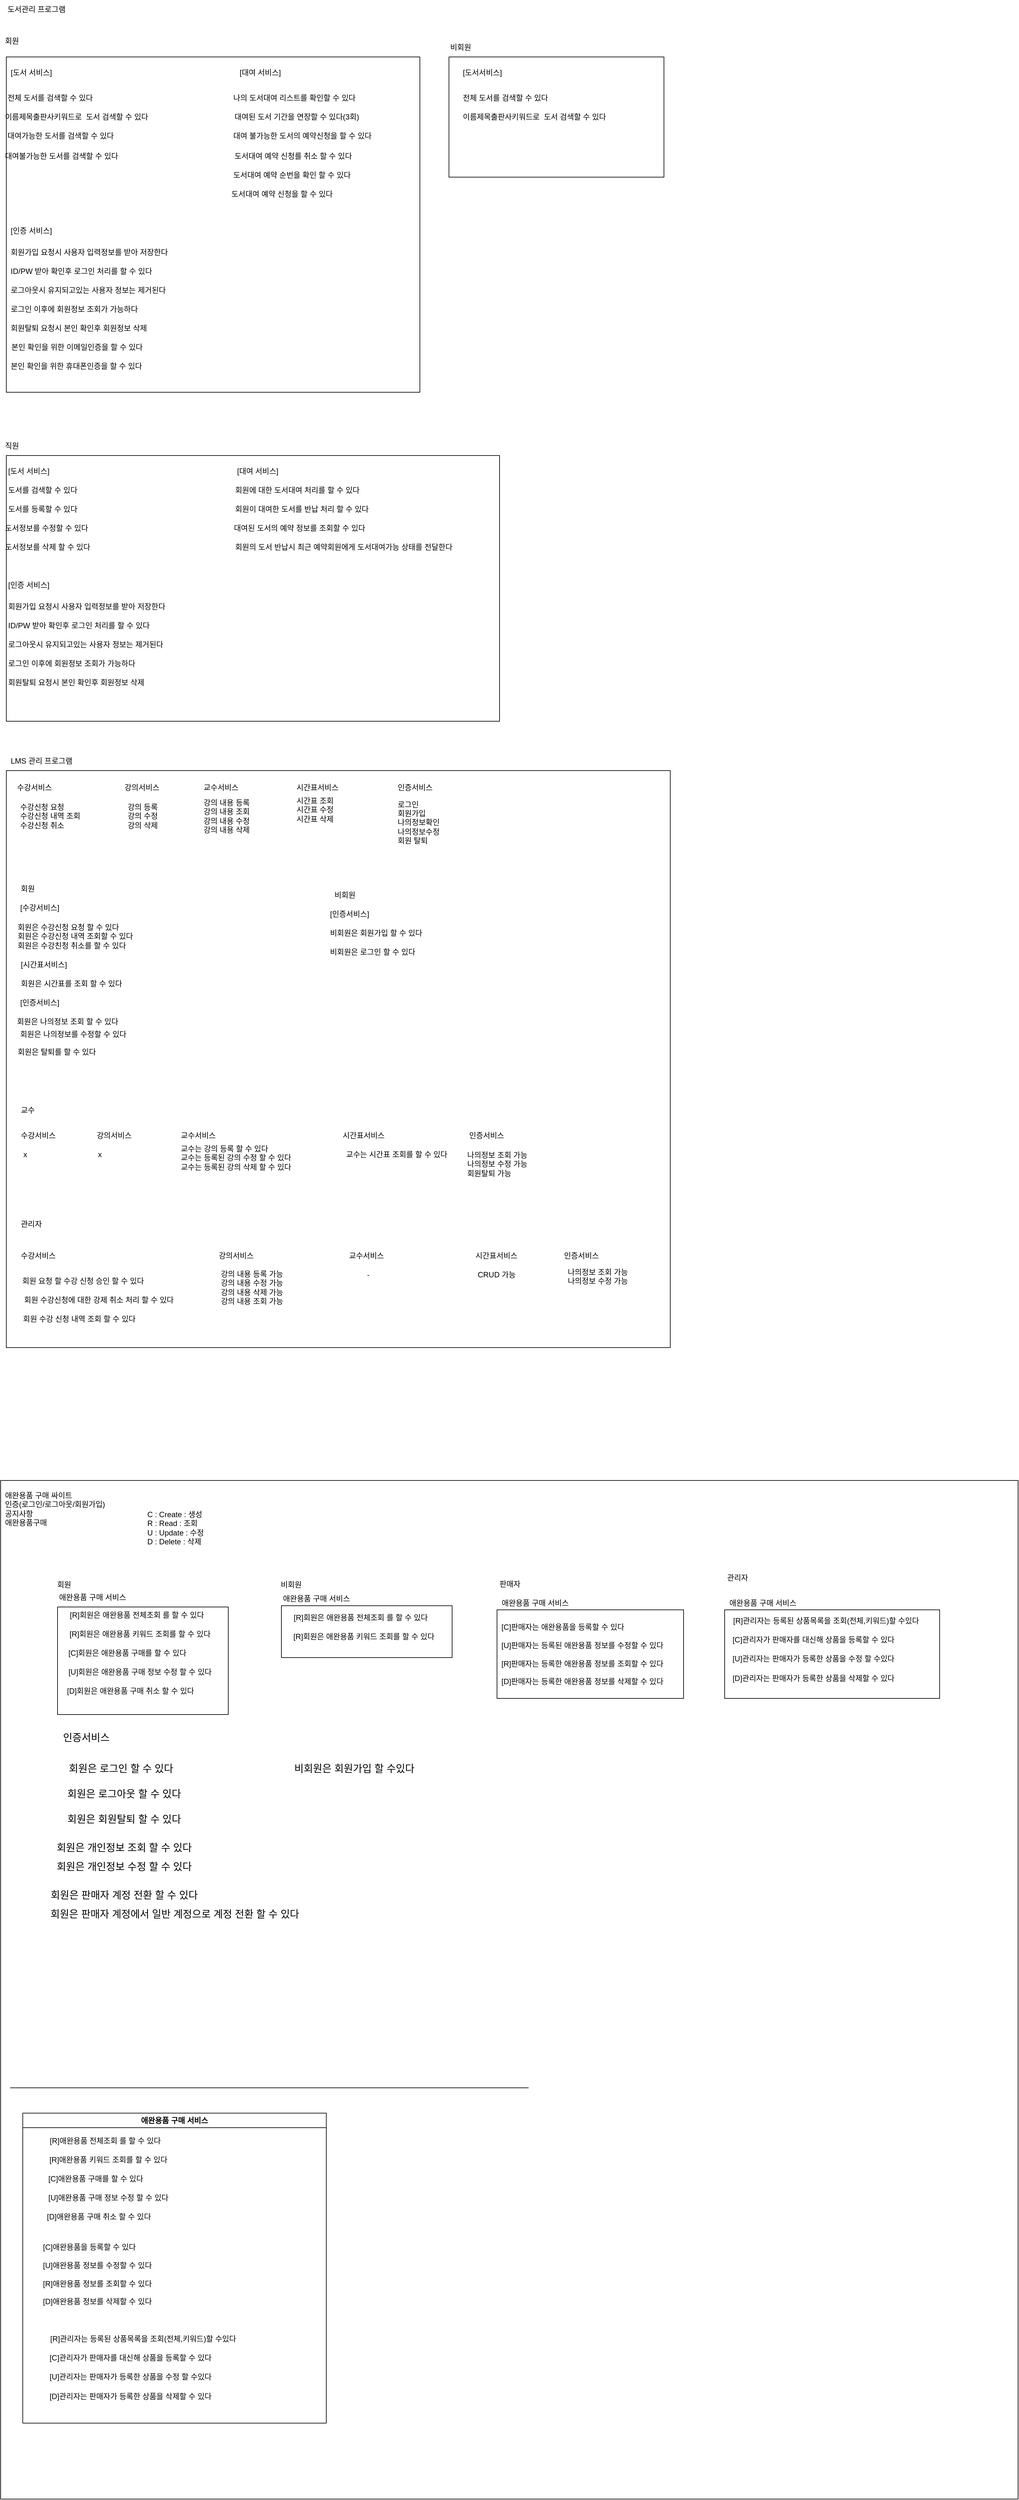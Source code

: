 <mxfile version="24.7.17" pages="3">
  <diagram id="Exhmos0V5MrwLxkNMj15" name="01요구사항정리">
    <mxGraphModel dx="4014" dy="1987" grid="1" gridSize="10" guides="1" tooltips="1" connect="1" arrows="1" fold="1" page="1" pageScale="1" pageWidth="827" pageHeight="1169" math="0" shadow="0">
      <root>
        <mxCell id="0" />
        <mxCell id="1" parent="0" />
        <mxCell id="xGuHzUaNje-K6Jnm7R99-50" value="" style="rounded=0;whiteSpace=wrap;html=1;" vertex="1" parent="1">
          <mxGeometry x="-819" y="2370" width="1609" height="1610" as="geometry" />
        </mxCell>
        <mxCell id="xGuHzUaNje-K6Jnm7R99-1" value="" style="rounded=0;whiteSpace=wrap;html=1;" vertex="1" parent="1">
          <mxGeometry x="-810" y="1248" width="1050" height="912" as="geometry" />
        </mxCell>
        <mxCell id="rH5uDCxlVJgdDC_gf3Qf-5" value="" style="rounded=0;whiteSpace=wrap;html=1;align=left;" parent="1" vertex="1">
          <mxGeometry x="-810" y="750" width="780" height="420" as="geometry" />
        </mxCell>
        <mxCell id="rH5uDCxlVJgdDC_gf3Qf-4" value="" style="rounded=0;whiteSpace=wrap;html=1;align=left;" parent="1" vertex="1">
          <mxGeometry x="-110" y="120" width="340" height="190" as="geometry" />
        </mxCell>
        <mxCell id="rH5uDCxlVJgdDC_gf3Qf-3" value="" style="rounded=0;whiteSpace=wrap;html=1;align=left;" parent="1" vertex="1">
          <mxGeometry x="-810" y="120" width="654" height="530" as="geometry" />
        </mxCell>
        <mxCell id="0Hx6OvtdSC8D4z6hXmj2-1" value="도서관리 프로그램" style="text;html=1;align=left;verticalAlign=middle;resizable=0;points=[];autosize=1;strokeColor=none;fillColor=none;" parent="1" vertex="1">
          <mxGeometry x="-810" y="30" width="120" height="30" as="geometry" />
        </mxCell>
        <mxCell id="0Hx6OvtdSC8D4z6hXmj2-2" value="회원" style="text;html=1;align=left;verticalAlign=middle;resizable=0;points=[];autosize=1;strokeColor=none;fillColor=none;" parent="1" vertex="1">
          <mxGeometry x="-814" y="80" width="50" height="30" as="geometry" />
        </mxCell>
        <mxCell id="0Hx6OvtdSC8D4z6hXmj2-3" value="비회원" style="text;html=1;align=left;verticalAlign=middle;resizable=0;points=[];autosize=1;strokeColor=none;fillColor=none;" parent="1" vertex="1">
          <mxGeometry x="-110" y="90" width="60" height="30" as="geometry" />
        </mxCell>
        <mxCell id="0Hx6OvtdSC8D4z6hXmj2-5" value="직원" style="text;html=1;align=left;verticalAlign=middle;resizable=0;points=[];autosize=1;strokeColor=none;fillColor=none;" parent="1" vertex="1">
          <mxGeometry x="-814" y="720" width="50" height="30" as="geometry" />
        </mxCell>
        <mxCell id="0Hx6OvtdSC8D4z6hXmj2-8" value="전체 도서를 검색할 수 있다" style="text;html=1;align=left;verticalAlign=middle;resizable=0;points=[];autosize=1;strokeColor=none;fillColor=none;" parent="1" vertex="1">
          <mxGeometry x="-810" y="170" width="170" height="30" as="geometry" />
        </mxCell>
        <mxCell id="fzz_oGgON8Rfu00_of95-2" value="도서대여 예약 신청을 할 수 있다" style="text;html=1;align=left;verticalAlign=middle;resizable=0;points=[];autosize=1;strokeColor=none;fillColor=none;" parent="1" vertex="1">
          <mxGeometry x="-456.5" y="322" width="200" height="30" as="geometry" />
        </mxCell>
        <mxCell id="mQBvw8MWruNdsQXdAvtr-1" value="[도서 서비스]" style="text;html=1;align=left;verticalAlign=middle;resizable=0;points=[];autosize=1;strokeColor=none;fillColor=none;" parent="1" vertex="1">
          <mxGeometry x="-805" y="130" width="90" height="30" as="geometry" />
        </mxCell>
        <mxCell id="mQBvw8MWruNdsQXdAvtr-2" value="[도서서비스]" style="text;html=1;align=left;verticalAlign=middle;resizable=0;points=[];autosize=1;strokeColor=none;fillColor=none;" parent="1" vertex="1">
          <mxGeometry x="-90" y="130" width="90" height="30" as="geometry" />
        </mxCell>
        <mxCell id="mQBvw8MWruNdsQXdAvtr-3" value="[인증 서비스]" style="text;html=1;align=left;verticalAlign=middle;resizable=0;points=[];autosize=1;strokeColor=none;fillColor=none;" parent="1" vertex="1">
          <mxGeometry x="-805" y="380" width="90" height="30" as="geometry" />
        </mxCell>
        <mxCell id="mQBvw8MWruNdsQXdAvtr-4" value="회원가입 요청시 사용자 입력정보를 받아 저장한다" style="text;html=1;align=left;verticalAlign=middle;resizable=0;points=[];autosize=1;strokeColor=none;fillColor=none;" parent="1" vertex="1">
          <mxGeometry x="-805" y="414" width="290" height="30" as="geometry" />
        </mxCell>
        <mxCell id="mQBvw8MWruNdsQXdAvtr-5" value="ID/PW 받아 확인후 로그인 처리를 할 수 있다" style="text;html=1;align=left;verticalAlign=middle;resizable=0;points=[];autosize=1;strokeColor=none;fillColor=none;" parent="1" vertex="1">
          <mxGeometry x="-805" y="444" width="260" height="30" as="geometry" />
        </mxCell>
        <mxCell id="mQBvw8MWruNdsQXdAvtr-6" value="로그아웃시 유지되고있는 사용자 정보는 제거된다" style="text;html=1;align=left;verticalAlign=middle;resizable=0;points=[];autosize=1;strokeColor=none;fillColor=none;" parent="1" vertex="1">
          <mxGeometry x="-805" y="474" width="290" height="30" as="geometry" />
        </mxCell>
        <mxCell id="mQBvw8MWruNdsQXdAvtr-7" value="로그인 이후에 회원정보 조회가 가능하다" style="text;html=1;align=left;verticalAlign=middle;resizable=0;points=[];autosize=1;strokeColor=none;fillColor=none;" parent="1" vertex="1">
          <mxGeometry x="-805" y="504" width="240" height="30" as="geometry" />
        </mxCell>
        <mxCell id="mQBvw8MWruNdsQXdAvtr-8" value="회원탈퇴 요청시 본인 확인후 회원정보 삭제" style="text;html=1;align=left;verticalAlign=middle;resizable=0;points=[];autosize=1;strokeColor=none;fillColor=none;" parent="1" vertex="1">
          <mxGeometry x="-805" y="534" width="260" height="30" as="geometry" />
        </mxCell>
        <mxCell id="mQBvw8MWruNdsQXdAvtr-9" value="[인증 서비스]" style="text;html=1;align=left;verticalAlign=middle;resizable=0;points=[];autosize=1;strokeColor=none;fillColor=none;" parent="1" vertex="1">
          <mxGeometry x="-809" y="940" width="90" height="30" as="geometry" />
        </mxCell>
        <mxCell id="mQBvw8MWruNdsQXdAvtr-10" value="회원가입 요청시 사용자 입력정보를 받아 저장한다" style="text;html=1;align=left;verticalAlign=middle;resizable=0;points=[];autosize=1;strokeColor=none;fillColor=none;" parent="1" vertex="1">
          <mxGeometry x="-809" y="974" width="290" height="30" as="geometry" />
        </mxCell>
        <mxCell id="mQBvw8MWruNdsQXdAvtr-11" value="ID/PW 받아 확인후 로그인 처리를 할 수 있다" style="text;html=1;align=left;verticalAlign=middle;resizable=0;points=[];autosize=1;strokeColor=none;fillColor=none;" parent="1" vertex="1">
          <mxGeometry x="-809" y="1004" width="260" height="30" as="geometry" />
        </mxCell>
        <mxCell id="mQBvw8MWruNdsQXdAvtr-12" value="로그아웃시 유지되고있는 사용자 정보는 제거된다" style="text;html=1;align=left;verticalAlign=middle;resizable=0;points=[];autosize=1;strokeColor=none;fillColor=none;" parent="1" vertex="1">
          <mxGeometry x="-809" y="1034" width="290" height="30" as="geometry" />
        </mxCell>
        <mxCell id="mQBvw8MWruNdsQXdAvtr-13" value="로그인 이후에 회원정보 조회가 가능하다" style="text;html=1;align=left;verticalAlign=middle;resizable=0;points=[];autosize=1;strokeColor=none;fillColor=none;" parent="1" vertex="1">
          <mxGeometry x="-809" y="1064" width="240" height="30" as="geometry" />
        </mxCell>
        <mxCell id="mQBvw8MWruNdsQXdAvtr-14" value="회원탈퇴 요청시 본인 확인후 회원정보 삭제" style="text;html=1;align=left;verticalAlign=middle;resizable=0;points=[];autosize=1;strokeColor=none;fillColor=none;" parent="1" vertex="1">
          <mxGeometry x="-809" y="1094" width="260" height="30" as="geometry" />
        </mxCell>
        <mxCell id="2-0ZHYHw7iI-56yjw9DP-1" value="[대여 서비스]" style="text;html=1;align=left;verticalAlign=middle;resizable=0;points=[];autosize=1;strokeColor=none;fillColor=none;" parent="1" vertex="1">
          <mxGeometry x="-443.5" y="130" width="90" height="30" as="geometry" />
        </mxCell>
        <mxCell id="ZPm6kXyxRqWN1L8tcGS6-1" value="도서를 검색할 수 있다" style="text;html=1;align=left;verticalAlign=middle;resizable=0;points=[];autosize=1;strokeColor=none;fillColor=none;" parent="1" vertex="1">
          <mxGeometry x="-809" y="790" width="140" height="30" as="geometry" />
        </mxCell>
        <mxCell id="ZPm6kXyxRqWN1L8tcGS6-2" value="[도서 서비스]" style="text;html=1;align=left;verticalAlign=middle;resizable=0;points=[];autosize=1;strokeColor=none;fillColor=none;" parent="1" vertex="1">
          <mxGeometry x="-809" y="760" width="90" height="30" as="geometry" />
        </mxCell>
        <mxCell id="ZPm6kXyxRqWN1L8tcGS6-4" value="도서를 등록할 수 있다" style="text;html=1;align=left;verticalAlign=middle;resizable=0;points=[];autosize=1;strokeColor=none;fillColor=none;" parent="1" vertex="1">
          <mxGeometry x="-809" y="820" width="140" height="30" as="geometry" />
        </mxCell>
        <mxCell id="ZPm6kXyxRqWN1L8tcGS6-5" value="도서정보를 수정할 수 있다" style="text;html=1;align=left;verticalAlign=middle;resizable=0;points=[];autosize=1;strokeColor=none;fillColor=none;" parent="1" vertex="1">
          <mxGeometry x="-814" y="850" width="170" height="30" as="geometry" />
        </mxCell>
        <mxCell id="ZPm6kXyxRqWN1L8tcGS6-6" value="도서정보를 삭제 할 수 있다" style="text;html=1;align=left;verticalAlign=middle;resizable=0;points=[];autosize=1;strokeColor=none;fillColor=none;" parent="1" vertex="1">
          <mxGeometry x="-814" y="880" width="170" height="30" as="geometry" />
        </mxCell>
        <mxCell id="o9xKNtfv6Qy1jSEaa3Py-1" value="[대여 서비스]" style="text;html=1;align=left;verticalAlign=middle;resizable=0;points=[];autosize=1;strokeColor=none;fillColor=none;" parent="1" vertex="1">
          <mxGeometry x="-447" y="760" width="90" height="30" as="geometry" />
        </mxCell>
        <mxCell id="o9xKNtfv6Qy1jSEaa3Py-2" value="도서대여 예약 신청를 취소 할 수 있다" style="text;html=1;align=left;verticalAlign=middle;resizable=0;points=[];autosize=1;strokeColor=none;fillColor=none;" parent="1" vertex="1">
          <mxGeometry x="-451.5" y="262" width="220" height="30" as="geometry" />
        </mxCell>
        <mxCell id="o9xKNtfv6Qy1jSEaa3Py-3" value="회원에 대한 도서대여 처리를 할 수 있다" style="text;html=1;align=left;verticalAlign=middle;resizable=0;points=[];autosize=1;strokeColor=none;fillColor=none;" parent="1" vertex="1">
          <mxGeometry x="-450" y="790" width="240" height="30" as="geometry" />
        </mxCell>
        <mxCell id="o9xKNtfv6Qy1jSEaa3Py-4" value="나의 도서대여 리스트를 확인할 수 있다" style="text;html=1;align=left;verticalAlign=middle;resizable=0;points=[];autosize=1;strokeColor=none;fillColor=none;" parent="1" vertex="1">
          <mxGeometry x="-453.5" y="170" width="230" height="30" as="geometry" />
        </mxCell>
        <mxCell id="o9xKNtfv6Qy1jSEaa3Py-5" value="도서대여 예약 순번을 확인 할 수 있다" style="text;html=1;align=left;verticalAlign=middle;resizable=0;points=[];autosize=1;strokeColor=none;fillColor=none;" parent="1" vertex="1">
          <mxGeometry x="-453.5" y="292" width="220" height="30" as="geometry" />
        </mxCell>
        <mxCell id="cuX1LPaLgk6f20LKmUTk-1" value="회원이 대여한 도서를 반납 처리 할 수 있다" style="text;html=1;align=left;verticalAlign=middle;resizable=0;points=[];autosize=1;strokeColor=none;fillColor=none;" parent="1" vertex="1">
          <mxGeometry x="-450" y="820" width="250" height="30" as="geometry" />
        </mxCell>
        <mxCell id="cuX1LPaLgk6f20LKmUTk-3" value="대여된 도서의 예약 정보를 조회할 수 있다" style="text;html=1;align=left;verticalAlign=middle;resizable=0;points=[];autosize=1;strokeColor=none;fillColor=none;" parent="1" vertex="1">
          <mxGeometry x="-452" y="850" width="250" height="30" as="geometry" />
        </mxCell>
        <mxCell id="cuX1LPaLgk6f20LKmUTk-5" value="대여된 도서 기간을 연장할 수 있다(3회)" style="text;html=1;align=left;verticalAlign=middle;resizable=0;points=[];autosize=1;strokeColor=none;fillColor=none;" parent="1" vertex="1">
          <mxGeometry x="-451.5" y="200" width="230" height="30" as="geometry" />
        </mxCell>
        <mxCell id="E00CYHEOYN3rLlaI8wjM-1" value="대여 불가능한 도서의 예약신청을 할 수 있다" style="text;html=1;align=left;verticalAlign=middle;resizable=0;points=[];autosize=1;strokeColor=none;fillColor=none;" parent="1" vertex="1">
          <mxGeometry x="-453.5" y="230" width="260" height="30" as="geometry" />
        </mxCell>
        <mxCell id="E00CYHEOYN3rLlaI8wjM-2" value="대여가능한 도서를 검색할 수 있다" style="text;html=1;align=left;verticalAlign=middle;resizable=0;points=[];autosize=1;strokeColor=none;fillColor=none;" parent="1" vertex="1">
          <mxGeometry x="-810" y="230" width="200" height="30" as="geometry" />
        </mxCell>
        <mxCell id="E00CYHEOYN3rLlaI8wjM-4" value="이름제목출판사키워드로&amp;nbsp; 도서 검색할 수 있다" style="text;html=1;align=left;verticalAlign=middle;resizable=0;points=[];autosize=1;strokeColor=none;fillColor=none;" parent="1" vertex="1">
          <mxGeometry x="-814" y="200" width="270" height="30" as="geometry" />
        </mxCell>
        <mxCell id="E00CYHEOYN3rLlaI8wjM-5" value="전체 도서를 검색할 수 있다" style="text;html=1;align=left;verticalAlign=middle;resizable=0;points=[];autosize=1;strokeColor=none;fillColor=none;" parent="1" vertex="1">
          <mxGeometry x="-90" y="170" width="170" height="30" as="geometry" />
        </mxCell>
        <mxCell id="E00CYHEOYN3rLlaI8wjM-7" value="대여불가능한 도서를 검색할 수 있다" style="text;html=1;align=left;verticalAlign=middle;resizable=0;points=[];autosize=1;strokeColor=none;fillColor=none;" parent="1" vertex="1">
          <mxGeometry x="-814" y="262" width="220" height="30" as="geometry" />
        </mxCell>
        <mxCell id="E00CYHEOYN3rLlaI8wjM-9" value="이름제목출판사키워드로&amp;nbsp; 도서 검색할 수 있다" style="text;html=1;align=left;verticalAlign=middle;resizable=0;points=[];autosize=1;strokeColor=none;fillColor=none;" parent="1" vertex="1">
          <mxGeometry x="-90" y="200" width="270" height="30" as="geometry" />
        </mxCell>
        <mxCell id="E00CYHEOYN3rLlaI8wjM-10" value="본인 확인을 위한 이메일인증을 할 수 있다" style="text;html=1;align=left;verticalAlign=middle;resizable=0;points=[];autosize=1;strokeColor=none;fillColor=none;" parent="1" vertex="1">
          <mxGeometry x="-804" y="564" width="250" height="30" as="geometry" />
        </mxCell>
        <mxCell id="E00CYHEOYN3rLlaI8wjM-11" value="본인 확인을 위한 휴대폰인증을 할 수 있다" style="text;html=1;align=left;verticalAlign=middle;resizable=0;points=[];autosize=1;strokeColor=none;fillColor=none;" parent="1" vertex="1">
          <mxGeometry x="-805" y="594" width="250" height="30" as="geometry" />
        </mxCell>
        <mxCell id="E00CYHEOYN3rLlaI8wjM-14" value="회원의 도서 반납시&amp;nbsp;최근 예약회원에게 도서대여가능 상태를 전달한다" style="text;html=1;align=left;verticalAlign=middle;resizable=0;points=[];autosize=1;strokeColor=none;fillColor=none;" parent="1" vertex="1">
          <mxGeometry x="-450" y="880" width="390" height="30" as="geometry" />
        </mxCell>
        <mxCell id="NPK4FpqukIEVybQ8dT4U-1" value="LMS 관리 프로그램" style="text;html=1;align=left;verticalAlign=middle;resizable=0;points=[];autosize=1;strokeColor=none;fillColor=none;" parent="1" vertex="1">
          <mxGeometry x="-805" y="1218" width="130" height="30" as="geometry" />
        </mxCell>
        <mxCell id="NPK4FpqukIEVybQ8dT4U-2" value="비회원" style="text;html=1;align=left;verticalAlign=middle;resizable=0;points=[];autosize=1;strokeColor=none;fillColor=none;" parent="1" vertex="1">
          <mxGeometry x="-293.5" y="1430" width="60" height="30" as="geometry" />
        </mxCell>
        <mxCell id="NPK4FpqukIEVybQ8dT4U-3" value="회원" style="text;html=1;align=left;verticalAlign=middle;resizable=0;points=[];autosize=1;strokeColor=none;fillColor=none;" parent="1" vertex="1">
          <mxGeometry x="-789" y="1420" width="50" height="30" as="geometry" />
        </mxCell>
        <mxCell id="NPK4FpqukIEVybQ8dT4U-4" value="교수" style="text;html=1;align=left;verticalAlign=middle;resizable=0;points=[];autosize=1;strokeColor=none;fillColor=none;" parent="1" vertex="1">
          <mxGeometry x="-789" y="1770" width="50" height="30" as="geometry" />
        </mxCell>
        <mxCell id="NPK4FpqukIEVybQ8dT4U-5" value="관리자" style="text;html=1;align=left;verticalAlign=middle;resizable=0;points=[];autosize=1;strokeColor=none;fillColor=none;" parent="1" vertex="1">
          <mxGeometry x="-789" y="1950" width="60" height="30" as="geometry" />
        </mxCell>
        <mxCell id="NPK4FpqukIEVybQ8dT4U-6" value="수강서비스" style="text;html=1;align=left;verticalAlign=middle;resizable=0;points=[];autosize=1;strokeColor=none;fillColor=none;" parent="1" vertex="1">
          <mxGeometry x="-795" y="1260" width="80" height="30" as="geometry" />
        </mxCell>
        <mxCell id="NPK4FpqukIEVybQ8dT4U-8" value="강의서비스" style="text;html=1;align=left;verticalAlign=middle;resizable=0;points=[];autosize=1;strokeColor=none;fillColor=none;" parent="1" vertex="1">
          <mxGeometry x="-625" y="1260" width="80" height="30" as="geometry" />
        </mxCell>
        <mxCell id="NPK4FpqukIEVybQ8dT4U-9" value="인증서비스" style="text;html=1;align=left;verticalAlign=middle;resizable=0;points=[];autosize=1;strokeColor=none;fillColor=none;" parent="1" vertex="1">
          <mxGeometry x="-193.5" y="1260" width="80" height="30" as="geometry" />
        </mxCell>
        <mxCell id="NPK4FpqukIEVybQ8dT4U-11" value="수강신청 요청&lt;div&gt;수강신청 내역 조회&lt;/div&gt;&lt;div&gt;수강신청 취소&lt;/div&gt;" style="text;html=1;align=left;verticalAlign=middle;resizable=0;points=[];autosize=1;strokeColor=none;fillColor=none;" parent="1" vertex="1">
          <mxGeometry x="-790" y="1290" width="130" height="60" as="geometry" />
        </mxCell>
        <mxCell id="NPK4FpqukIEVybQ8dT4U-12" value="강의 등록&lt;div&gt;강의 수정&lt;/div&gt;&lt;div&gt;강의 삭제&lt;/div&gt;" style="text;html=1;align=left;verticalAlign=middle;resizable=0;points=[];autosize=1;strokeColor=none;fillColor=none;" parent="1" vertex="1">
          <mxGeometry x="-620" y="1290" width="70" height="60" as="geometry" />
        </mxCell>
        <mxCell id="NPK4FpqukIEVybQ8dT4U-13" value="시간표서비스" style="text;html=1;align=left;verticalAlign=middle;resizable=0;points=[];autosize=1;strokeColor=none;fillColor=none;" parent="1" vertex="1">
          <mxGeometry x="-353.5" y="1260" width="100" height="30" as="geometry" />
        </mxCell>
        <mxCell id="NPK4FpqukIEVybQ8dT4U-14" value="시간표 조회&lt;div&gt;시간표 수정&lt;/div&gt;&lt;div&gt;시간표 삭제&lt;/div&gt;" style="text;html=1;align=left;verticalAlign=middle;resizable=0;points=[];autosize=1;strokeColor=none;fillColor=none;" parent="1" vertex="1">
          <mxGeometry x="-353.5" y="1280" width="90" height="60" as="geometry" />
        </mxCell>
        <mxCell id="NPK4FpqukIEVybQ8dT4U-15" value="로그인&lt;div&gt;회원가입&lt;/div&gt;&lt;div&gt;나의정보확인&lt;/div&gt;&lt;div&gt;나의정보수정&lt;/div&gt;&lt;div&gt;회원 탈퇴&lt;/div&gt;" style="text;html=1;align=left;verticalAlign=middle;resizable=0;points=[];autosize=1;strokeColor=none;fillColor=none;" parent="1" vertex="1">
          <mxGeometry x="-193.5" y="1285" width="100" height="90" as="geometry" />
        </mxCell>
        <mxCell id="NPK4FpqukIEVybQ8dT4U-17" value="교수서비스" style="text;html=1;align=left;verticalAlign=middle;resizable=0;points=[];autosize=1;strokeColor=none;fillColor=none;" parent="1" vertex="1">
          <mxGeometry x="-500" y="1260" width="80" height="30" as="geometry" />
        </mxCell>
        <mxCell id="NPK4FpqukIEVybQ8dT4U-18" value="강의 내용 등록&lt;div&gt;강의 내용 조회&lt;br&gt;&lt;div&gt;강의 내용 수정&lt;/div&gt;&lt;div&gt;강의 내용 삭제&lt;/div&gt;&lt;/div&gt;" style="text;html=1;align=left;verticalAlign=middle;resizable=0;points=[];autosize=1;strokeColor=none;fillColor=none;" parent="1" vertex="1">
          <mxGeometry x="-500" y="1285" width="100" height="70" as="geometry" />
        </mxCell>
        <mxCell id="NPK4FpqukIEVybQ8dT4U-20" value="[수강서비스]" style="text;html=1;align=left;verticalAlign=middle;resizable=0;points=[];autosize=1;strokeColor=none;fillColor=none;" parent="1" vertex="1">
          <mxGeometry x="-790" y="1450" width="90" height="30" as="geometry" />
        </mxCell>
        <mxCell id="NPK4FpqukIEVybQ8dT4U-21" value="회원은 수강신청 요청 할 수 있다&lt;div&gt;회원은 수강신청 내역 조회할 수 있다&lt;/div&gt;&lt;div&gt;회원은 수강친청 취소를 할 수 있다&lt;/div&gt;" style="text;html=1;align=left;verticalAlign=middle;resizable=0;points=[];autosize=1;strokeColor=none;fillColor=none;" parent="1" vertex="1">
          <mxGeometry x="-794" y="1480" width="220" height="60" as="geometry" />
        </mxCell>
        <mxCell id="NPK4FpqukIEVybQ8dT4U-24" value="[시간표서비스]" style="text;html=1;align=left;verticalAlign=middle;resizable=0;points=[];autosize=1;strokeColor=none;fillColor=none;" parent="1" vertex="1">
          <mxGeometry x="-789" y="1540" width="100" height="30" as="geometry" />
        </mxCell>
        <mxCell id="NPK4FpqukIEVybQ8dT4U-25" value="회원은 시간표를 조회 할 수 있다" style="text;html=1;align=left;verticalAlign=middle;resizable=0;points=[];autosize=1;strokeColor=none;fillColor=none;" parent="1" vertex="1">
          <mxGeometry x="-789" y="1570" width="200" height="30" as="geometry" />
        </mxCell>
        <mxCell id="NPK4FpqukIEVybQ8dT4U-26" value="[인증서비스]" style="text;html=1;align=left;verticalAlign=middle;resizable=0;points=[];autosize=1;strokeColor=none;fillColor=none;" parent="1" vertex="1">
          <mxGeometry x="-300" y="1460" width="90" height="30" as="geometry" />
        </mxCell>
        <mxCell id="NPK4FpqukIEVybQ8dT4U-27" value="비회원은 회원가입 할 수 있다" style="text;html=1;align=left;verticalAlign=middle;resizable=0;points=[];autosize=1;strokeColor=none;fillColor=none;" parent="1" vertex="1">
          <mxGeometry x="-300" y="1490" width="180" height="30" as="geometry" />
        </mxCell>
        <mxCell id="NPK4FpqukIEVybQ8dT4U-28" value="비회원은 로그인 할 수 있다" style="text;html=1;align=left;verticalAlign=middle;resizable=0;points=[];autosize=1;strokeColor=none;fillColor=none;" parent="1" vertex="1">
          <mxGeometry x="-300" y="1520" width="170" height="30" as="geometry" />
        </mxCell>
        <mxCell id="NPK4FpqukIEVybQ8dT4U-29" value="[인증서비스]" style="text;html=1;align=left;verticalAlign=middle;resizable=0;points=[];autosize=1;strokeColor=none;fillColor=none;" parent="1" vertex="1">
          <mxGeometry x="-790" y="1600" width="90" height="30" as="geometry" />
        </mxCell>
        <mxCell id="NPK4FpqukIEVybQ8dT4U-30" value="회원은 나의정보 조회 할 수 있다" style="text;html=1;align=left;verticalAlign=middle;resizable=0;points=[];autosize=1;strokeColor=none;fillColor=none;" parent="1" vertex="1">
          <mxGeometry x="-795" y="1630" width="200" height="30" as="geometry" />
        </mxCell>
        <mxCell id="NPK4FpqukIEVybQ8dT4U-31" value="회원은 나의정보를 수정할 수 있다" style="text;html=1;align=left;verticalAlign=middle;resizable=0;points=[];autosize=1;strokeColor=none;fillColor=none;" parent="1" vertex="1">
          <mxGeometry x="-790" y="1650" width="200" height="30" as="geometry" />
        </mxCell>
        <mxCell id="NPK4FpqukIEVybQ8dT4U-32" value="회원은 탈퇴를 할 수 있다" style="text;html=1;align=left;verticalAlign=middle;resizable=0;points=[];autosize=1;strokeColor=none;fillColor=none;" parent="1" vertex="1">
          <mxGeometry x="-794" y="1678" width="160" height="30" as="geometry" />
        </mxCell>
        <mxCell id="NPK4FpqukIEVybQ8dT4U-33" value="수강서비스" style="text;html=1;align=left;verticalAlign=middle;resizable=0;points=[];autosize=1;strokeColor=none;fillColor=none;" parent="1" vertex="1">
          <mxGeometry x="-789" y="1810" width="80" height="30" as="geometry" />
        </mxCell>
        <mxCell id="NPK4FpqukIEVybQ8dT4U-34" value="강의서비스" style="text;html=1;align=left;verticalAlign=middle;resizable=0;points=[];autosize=1;strokeColor=none;fillColor=none;" parent="1" vertex="1">
          <mxGeometry x="-669" y="1810" width="80" height="30" as="geometry" />
        </mxCell>
        <mxCell id="NPK4FpqukIEVybQ8dT4U-35" value="인증서비스" style="text;html=1;align=left;verticalAlign=middle;resizable=0;points=[];autosize=1;strokeColor=none;fillColor=none;" parent="1" vertex="1">
          <mxGeometry x="-80" y="1810" width="80" height="30" as="geometry" />
        </mxCell>
        <mxCell id="NPK4FpqukIEVybQ8dT4U-36" value="시간표서비스" style="text;html=1;align=left;verticalAlign=middle;resizable=0;points=[];autosize=1;strokeColor=none;fillColor=none;" parent="1" vertex="1">
          <mxGeometry x="-280" y="1810" width="100" height="30" as="geometry" />
        </mxCell>
        <mxCell id="NPK4FpqukIEVybQ8dT4U-37" value="교수서비스" style="text;html=1;align=left;verticalAlign=middle;resizable=0;points=[];autosize=1;strokeColor=none;fillColor=none;" parent="1" vertex="1">
          <mxGeometry x="-536.5" y="1810" width="80" height="30" as="geometry" />
        </mxCell>
        <mxCell id="NPK4FpqukIEVybQ8dT4U-38" value="x" style="text;html=1;align=left;verticalAlign=middle;resizable=0;points=[];autosize=1;strokeColor=none;fillColor=none;" parent="1" vertex="1">
          <mxGeometry x="-785" y="1840" width="30" height="30" as="geometry" />
        </mxCell>
        <mxCell id="NPK4FpqukIEVybQ8dT4U-39" value="x" style="text;html=1;align=left;verticalAlign=middle;resizable=0;points=[];autosize=1;strokeColor=none;fillColor=none;" parent="1" vertex="1">
          <mxGeometry x="-667.25" y="1840" width="30" height="30" as="geometry" />
        </mxCell>
        <mxCell id="NPK4FpqukIEVybQ8dT4U-40" value="교수는 강의 등록 할 수 있다&lt;div&gt;교수는 등록된 강의 수정 할 수 있다&lt;/div&gt;&lt;div&gt;교수는 등록된 강의 삭제 할 수 있다&lt;/div&gt;" style="text;html=1;align=left;verticalAlign=middle;resizable=0;points=[];autosize=1;strokeColor=none;fillColor=none;" parent="1" vertex="1">
          <mxGeometry x="-536.5" y="1830" width="210" height="60" as="geometry" />
        </mxCell>
        <mxCell id="NPK4FpqukIEVybQ8dT4U-41" value="교수는 시간표 조회를 할 수 있다" style="text;html=1;align=center;verticalAlign=middle;resizable=0;points=[];autosize=1;strokeColor=none;fillColor=none;" parent="1" vertex="1">
          <mxGeometry x="-293.5" y="1840" width="200" height="30" as="geometry" />
        </mxCell>
        <mxCell id="NPK4FpqukIEVybQ8dT4U-42" value="나의정보 조회 가능&lt;div&gt;나의정보 수정 가능&lt;/div&gt;&lt;div&gt;회원탈퇴 가능&lt;/div&gt;" style="text;html=1;align=left;verticalAlign=middle;resizable=0;points=[];autosize=1;strokeColor=none;fillColor=none;" parent="1" vertex="1">
          <mxGeometry x="-83.5" y="1840" width="130" height="60" as="geometry" />
        </mxCell>
        <mxCell id="NPK4FpqukIEVybQ8dT4U-43" value="수강서비스" style="text;html=1;align=left;verticalAlign=middle;resizable=0;points=[];autosize=1;strokeColor=none;fillColor=none;" parent="1" vertex="1">
          <mxGeometry x="-789" y="2000" width="80" height="30" as="geometry" />
        </mxCell>
        <mxCell id="NPK4FpqukIEVybQ8dT4U-44" value="강의서비스" style="text;html=1;align=left;verticalAlign=middle;resizable=0;points=[];autosize=1;strokeColor=none;fillColor=none;" parent="1" vertex="1">
          <mxGeometry x="-476" y="2000" width="80" height="30" as="geometry" />
        </mxCell>
        <mxCell id="NPK4FpqukIEVybQ8dT4U-45" value="인증서비스" style="text;html=1;align=left;verticalAlign=middle;resizable=0;points=[];autosize=1;strokeColor=none;fillColor=none;" parent="1" vertex="1">
          <mxGeometry x="70" y="2000" width="80" height="30" as="geometry" />
        </mxCell>
        <mxCell id="NPK4FpqukIEVybQ8dT4U-46" value="시간표서비스" style="text;html=1;align=left;verticalAlign=middle;resizable=0;points=[];autosize=1;strokeColor=none;fillColor=none;" parent="1" vertex="1">
          <mxGeometry x="-70" y="2000" width="100" height="30" as="geometry" />
        </mxCell>
        <mxCell id="NPK4FpqukIEVybQ8dT4U-47" value="교수서비스" style="text;html=1;align=left;verticalAlign=middle;resizable=0;points=[];autosize=1;strokeColor=none;fillColor=none;" parent="1" vertex="1">
          <mxGeometry x="-270" y="2000" width="80" height="30" as="geometry" />
        </mxCell>
        <mxCell id="NPK4FpqukIEVybQ8dT4U-48" value="회원 요청 할 수강 신청 승인 할 수 있다" style="text;html=1;align=center;verticalAlign=middle;resizable=0;points=[];autosize=1;strokeColor=none;fillColor=none;" parent="1" vertex="1">
          <mxGeometry x="-804" y="2040" width="230" height="30" as="geometry" />
        </mxCell>
        <mxCell id="NPK4FpqukIEVybQ8dT4U-49" value="회원 수강신청에 대한 강제 취소 처리 할 수 있다" style="text;html=1;align=center;verticalAlign=middle;resizable=0;points=[];autosize=1;strokeColor=none;fillColor=none;" parent="1" vertex="1">
          <mxGeometry x="-804" y="2070" width="280" height="30" as="geometry" />
        </mxCell>
        <mxCell id="NPK4FpqukIEVybQ8dT4U-50" value="회원 수강 신청 내역 조회 할 수 있다" style="text;html=1;align=center;verticalAlign=middle;resizable=0;points=[];autosize=1;strokeColor=none;fillColor=none;" parent="1" vertex="1">
          <mxGeometry x="-800" y="2100" width="210" height="30" as="geometry" />
        </mxCell>
        <mxCell id="NPK4FpqukIEVybQ8dT4U-51" value="강의 내용 등록 가능&lt;div&gt;강의 내용 수정 가능&lt;/div&gt;&lt;div&gt;강의 내용 삭제 가능&lt;/div&gt;&lt;div&gt;강의 내용 조회 가능&lt;/div&gt;" style="text;html=1;align=center;verticalAlign=middle;resizable=0;points=[];autosize=1;strokeColor=none;fillColor=none;" parent="1" vertex="1">
          <mxGeometry x="-487" y="2030" width="130" height="70" as="geometry" />
        </mxCell>
        <mxCell id="NPK4FpqukIEVybQ8dT4U-52" value="-" style="text;html=1;align=center;verticalAlign=middle;resizable=0;points=[];autosize=1;strokeColor=none;fillColor=none;" parent="1" vertex="1">
          <mxGeometry x="-253.5" y="2030" width="30" height="30" as="geometry" />
        </mxCell>
        <mxCell id="NPK4FpqukIEVybQ8dT4U-53" value="CRUD 가능" style="text;html=1;align=center;verticalAlign=middle;resizable=0;points=[];autosize=1;strokeColor=none;fillColor=none;" parent="1" vertex="1">
          <mxGeometry x="-80" y="2030" width="90" height="30" as="geometry" />
        </mxCell>
        <mxCell id="NPK4FpqukIEVybQ8dT4U-54" value="나의정보 조회 가능&lt;div&gt;나의정보 수정 가능&lt;/div&gt;&lt;div&gt;&lt;br&gt;&lt;/div&gt;" style="text;html=1;align=center;verticalAlign=middle;resizable=0;points=[];autosize=1;strokeColor=none;fillColor=none;" parent="1" vertex="1">
          <mxGeometry x="60" y="2025" width="130" height="60" as="geometry" />
        </mxCell>
        <mxCell id="xGuHzUaNje-K6Jnm7R99-3" value="" style="rounded=0;whiteSpace=wrap;html=1;" vertex="1" parent="1">
          <mxGeometry x="326" y="2574.5" width="340" height="140" as="geometry" />
        </mxCell>
        <mxCell id="xGuHzUaNje-K6Jnm7R99-4" value="" style="rounded=0;whiteSpace=wrap;html=1;" vertex="1" parent="1">
          <mxGeometry x="-34" y="2574.5" width="295" height="140" as="geometry" />
        </mxCell>
        <mxCell id="xGuHzUaNje-K6Jnm7R99-5" value="" style="rounded=0;whiteSpace=wrap;html=1;" vertex="1" parent="1">
          <mxGeometry x="-375" y="2568" width="270" height="82" as="geometry" />
        </mxCell>
        <mxCell id="xGuHzUaNje-K6Jnm7R99-6" value="" style="rounded=0;whiteSpace=wrap;html=1;" vertex="1" parent="1">
          <mxGeometry x="-729" y="2570" width="270" height="170" as="geometry" />
        </mxCell>
        <mxCell id="xGuHzUaNje-K6Jnm7R99-7" value="애완용품 구매 싸이트&lt;div&gt;인증(로그인/로그아웃/회원가입)&lt;/div&gt;&lt;div&gt;공지사항&lt;/div&gt;&lt;div&gt;애완용품구매&amp;nbsp;&lt;/div&gt;" style="text;html=1;align=left;verticalAlign=middle;resizable=0;points=[];autosize=1;strokeColor=none;fillColor=none;" vertex="1" parent="1">
          <mxGeometry x="-814" y="2380" width="190" height="70" as="geometry" />
        </mxCell>
        <mxCell id="xGuHzUaNje-K6Jnm7R99-8" value="회원" style="text;html=1;align=center;verticalAlign=middle;resizable=0;points=[];autosize=1;strokeColor=none;fillColor=none;" vertex="1" parent="1">
          <mxGeometry x="-744" y="2520" width="50" height="30" as="geometry" />
        </mxCell>
        <mxCell id="xGuHzUaNje-K6Jnm7R99-9" value="비회원" style="text;html=1;align=center;verticalAlign=middle;resizable=0;points=[];autosize=1;strokeColor=none;fillColor=none;" vertex="1" parent="1">
          <mxGeometry x="-390" y="2520" width="60" height="30" as="geometry" />
        </mxCell>
        <mxCell id="xGuHzUaNje-K6Jnm7R99-10" value="판매자" style="text;html=1;align=center;verticalAlign=middle;resizable=0;points=[];autosize=1;strokeColor=none;fillColor=none;" vertex="1" parent="1">
          <mxGeometry x="-44" y="2519" width="60" height="30" as="geometry" />
        </mxCell>
        <mxCell id="xGuHzUaNje-K6Jnm7R99-11" value="관리자" style="text;html=1;align=center;verticalAlign=middle;resizable=0;points=[];autosize=1;strokeColor=none;fillColor=none;" vertex="1" parent="1">
          <mxGeometry x="316" y="2509" width="60" height="30" as="geometry" />
        </mxCell>
        <mxCell id="xGuHzUaNje-K6Jnm7R99-12" value="[R]회원은 애완용품 전체조회 를 할 수 있다" style="text;html=1;align=center;verticalAlign=middle;resizable=0;points=[];autosize=1;strokeColor=none;fillColor=none;" vertex="1" parent="1">
          <mxGeometry x="-729" y="2568" width="250" height="30" as="geometry" />
        </mxCell>
        <mxCell id="xGuHzUaNje-K6Jnm7R99-13" value="[R]회원은 애완용품 키워드 조회를 할 수 있다" style="text;html=1;align=center;verticalAlign=middle;resizable=0;points=[];autosize=1;strokeColor=none;fillColor=none;" vertex="1" parent="1">
          <mxGeometry x="-729" y="2598" width="260" height="30" as="geometry" />
        </mxCell>
        <mxCell id="xGuHzUaNje-K6Jnm7R99-14" value="C : Create : 생성&lt;div&gt;R : Read : 조회&lt;br&gt;U : Update : 수정&lt;br&gt;D : Delete : 삭제&lt;/div&gt;" style="text;html=1;align=left;verticalAlign=middle;resizable=0;points=[];autosize=1;strokeColor=none;fillColor=none;" vertex="1" parent="1">
          <mxGeometry x="-589" y="2410" width="110" height="70" as="geometry" />
        </mxCell>
        <mxCell id="xGuHzUaNje-K6Jnm7R99-15" value="[R]회원은 애완용품 전체조회 를 할 수 있다" style="text;html=1;align=center;verticalAlign=middle;resizable=0;points=[];autosize=1;strokeColor=none;fillColor=none;" vertex="1" parent="1">
          <mxGeometry x="-375" y="2572" width="250" height="30" as="geometry" />
        </mxCell>
        <mxCell id="xGuHzUaNje-K6Jnm7R99-16" value="[R]회원은 애완용품 키워드 조회를 할 수 있다" style="text;html=1;align=center;verticalAlign=middle;resizable=0;points=[];autosize=1;strokeColor=none;fillColor=none;" vertex="1" parent="1">
          <mxGeometry x="-375" y="2602" width="260" height="30" as="geometry" />
        </mxCell>
        <mxCell id="xGuHzUaNje-K6Jnm7R99-17" value="[C]회원은 애완용품 구매를 할 수 있다" style="text;html=1;align=center;verticalAlign=middle;resizable=0;points=[];autosize=1;strokeColor=none;fillColor=none;" vertex="1" parent="1">
          <mxGeometry x="-729" y="2628" width="220" height="30" as="geometry" />
        </mxCell>
        <mxCell id="xGuHzUaNje-K6Jnm7R99-18" value="[D]회원은 애완용품 구매 취소 할 수 있다" style="text;html=1;align=center;verticalAlign=middle;resizable=0;points=[];autosize=1;strokeColor=none;fillColor=none;" vertex="1" parent="1">
          <mxGeometry x="-734" y="2688" width="240" height="30" as="geometry" />
        </mxCell>
        <mxCell id="xGuHzUaNje-K6Jnm7R99-19" value="[U]회원은 애완용품 구매 정보 수정 할 수 있다" style="text;html=1;align=center;verticalAlign=middle;resizable=0;points=[];autosize=1;strokeColor=none;fillColor=none;" vertex="1" parent="1">
          <mxGeometry x="-734" y="2658" width="270" height="30" as="geometry" />
        </mxCell>
        <mxCell id="xGuHzUaNje-K6Jnm7R99-20" value="애완용품 구매 서비스" style="text;html=1;align=center;verticalAlign=middle;resizable=0;points=[];autosize=1;strokeColor=none;fillColor=none;" vertex="1" parent="1">
          <mxGeometry x="-744" y="2540" width="140" height="30" as="geometry" />
        </mxCell>
        <mxCell id="xGuHzUaNje-K6Jnm7R99-21" value="애완용품 구매 서비스" style="text;html=1;align=center;verticalAlign=middle;resizable=0;points=[];autosize=1;strokeColor=none;fillColor=none;" vertex="1" parent="1">
          <mxGeometry x="-390" y="2542" width="140" height="30" as="geometry" />
        </mxCell>
        <mxCell id="xGuHzUaNje-K6Jnm7R99-22" value="[C]판매자는 애완용품을 등록할 수 있다&lt;div&gt;&lt;br&gt;&lt;div&gt;[U]판매자는 등록된 애완용품 정보를 수정할 수 있다&lt;/div&gt;&lt;div&gt;&lt;br&gt;&lt;/div&gt;&lt;div&gt;[R]판매자는 등록한 애완용품 정보를 조회할 수 있다&lt;/div&gt;&lt;div&gt;&lt;br&gt;&lt;/div&gt;&lt;div&gt;[D]판매자는 등록한 애완용품 정보를 삭제할 수 있다&lt;/div&gt;&lt;/div&gt;" style="text;html=1;align=left;verticalAlign=middle;resizable=0;points=[];autosize=1;strokeColor=none;fillColor=none;" vertex="1" parent="1">
          <mxGeometry x="-29" y="2589.5" width="300" height="110" as="geometry" />
        </mxCell>
        <mxCell id="xGuHzUaNje-K6Jnm7R99-23" value="&lt;font style=&quot;font-size: 12px;&quot;&gt;[R]관리자는 등록된 상품목록을 조회(전체,키워드)할 수있다&lt;/font&gt;" style="text;html=1;align=center;verticalAlign=middle;resizable=0;points=[];autosize=1;strokeColor=none;fillColor=none;fontSize=16;" vertex="1" parent="1">
          <mxGeometry x="316" y="2574.5" width="340" height="30" as="geometry" />
        </mxCell>
        <mxCell id="xGuHzUaNje-K6Jnm7R99-24" value="&lt;font style=&quot;font-size: 12px;&quot;&gt;[U]관리자는 판매자가 등록한 상품을 수정 할 수있다&lt;/font&gt;" style="text;html=1;align=center;verticalAlign=middle;resizable=0;points=[];autosize=1;strokeColor=none;fillColor=none;fontSize=16;" vertex="1" parent="1">
          <mxGeometry x="316" y="2634.5" width="300" height="30" as="geometry" />
        </mxCell>
        <mxCell id="xGuHzUaNje-K6Jnm7R99-25" value="&lt;font style=&quot;font-size: 12px;&quot;&gt;[D]관리자는 판매자가 등록한 상품을 삭제할 수 있다&lt;/font&gt;" style="text;html=1;align=center;verticalAlign=middle;resizable=0;points=[];autosize=1;strokeColor=none;fillColor=none;fontSize=16;" vertex="1" parent="1">
          <mxGeometry x="316" y="2665.5" width="300" height="30" as="geometry" />
        </mxCell>
        <mxCell id="xGuHzUaNje-K6Jnm7R99-26" value="&lt;font style=&quot;font-size: 12px;&quot;&gt;[C]관리자가 판매자를 대신해 상품을 등록할 수 있다&lt;/font&gt;" style="text;html=1;align=center;verticalAlign=middle;resizable=0;points=[];autosize=1;strokeColor=none;fillColor=none;fontSize=16;" vertex="1" parent="1">
          <mxGeometry x="316" y="2604.5" width="300" height="30" as="geometry" />
        </mxCell>
        <mxCell id="xGuHzUaNje-K6Jnm7R99-27" value="" style="endArrow=none;html=1;rounded=0;fontSize=12;startSize=8;endSize=8;curved=1;" edge="1" parent="1">
          <mxGeometry width="50" height="50" relative="1" as="geometry">
            <mxPoint x="-804" y="3330" as="sourcePoint" />
            <mxPoint x="16" y="3330" as="targetPoint" />
          </mxGeometry>
        </mxCell>
        <mxCell id="xGuHzUaNje-K6Jnm7R99-28" value="애완용품 구매 서비스" style="swimlane;whiteSpace=wrap;html=1;" vertex="1" parent="1">
          <mxGeometry x="-784" y="3370" width="480" height="490" as="geometry" />
        </mxCell>
        <mxCell id="xGuHzUaNje-K6Jnm7R99-29" value="[R]애완용품 전체조회 를 할 수 있다" style="text;html=1;align=center;verticalAlign=middle;resizable=0;points=[];autosize=1;strokeColor=none;fillColor=none;" vertex="1" parent="xGuHzUaNje-K6Jnm7R99-28">
          <mxGeometry x="25" y="29" width="210" height="30" as="geometry" />
        </mxCell>
        <mxCell id="xGuHzUaNje-K6Jnm7R99-30" value="[R]애완용품 키워드 조회를 할 수 있다" style="text;html=1;align=center;verticalAlign=middle;resizable=0;points=[];autosize=1;strokeColor=none;fillColor=none;" vertex="1" parent="xGuHzUaNje-K6Jnm7R99-28">
          <mxGeometry x="25" y="59" width="220" height="30" as="geometry" />
        </mxCell>
        <mxCell id="xGuHzUaNje-K6Jnm7R99-31" value="[C]애완용품 구매를 할 수 있다" style="text;html=1;align=center;verticalAlign=middle;resizable=0;points=[];autosize=1;strokeColor=none;fillColor=none;" vertex="1" parent="xGuHzUaNje-K6Jnm7R99-28">
          <mxGeometry x="25" y="89" width="180" height="30" as="geometry" />
        </mxCell>
        <mxCell id="xGuHzUaNje-K6Jnm7R99-32" value="[D]애완용품 구매 취소 할 수 있다" style="text;html=1;align=center;verticalAlign=middle;resizable=0;points=[];autosize=1;strokeColor=none;fillColor=none;" vertex="1" parent="xGuHzUaNje-K6Jnm7R99-28">
          <mxGeometry x="20" y="149" width="200" height="30" as="geometry" />
        </mxCell>
        <mxCell id="xGuHzUaNje-K6Jnm7R99-33" value="[U]애완용품 구매 정보 수정 할 수 있다" style="text;html=1;align=center;verticalAlign=middle;resizable=0;points=[];autosize=1;strokeColor=none;fillColor=none;" vertex="1" parent="xGuHzUaNje-K6Jnm7R99-28">
          <mxGeometry x="20" y="119" width="230" height="30" as="geometry" />
        </mxCell>
        <mxCell id="xGuHzUaNje-K6Jnm7R99-34" value="[C]애완용품을 등록할 수 있다&lt;div&gt;&lt;br&gt;&lt;div&gt;[U]애완용품 정보를 수정할 수 있다&lt;/div&gt;&lt;div&gt;&lt;br&gt;&lt;/div&gt;&lt;div&gt;[R]애완용품 정보를 조회할 수 있다&lt;/div&gt;&lt;div&gt;&lt;br&gt;&lt;/div&gt;&lt;div&gt;[D]애완용품 정보를 삭제할 수 있다&lt;/div&gt;&lt;/div&gt;" style="text;html=1;align=left;verticalAlign=middle;resizable=0;points=[];autosize=1;strokeColor=none;fillColor=none;" vertex="1" parent="xGuHzUaNje-K6Jnm7R99-28">
          <mxGeometry x="30" y="200" width="210" height="110" as="geometry" />
        </mxCell>
        <mxCell id="xGuHzUaNje-K6Jnm7R99-35" value="&lt;font style=&quot;font-size: 12px;&quot;&gt;[R]관리자는 등록된 상품목록을 조회(전체,키워드)할 수있다&lt;/font&gt;" style="text;html=1;align=center;verticalAlign=middle;resizable=0;points=[];autosize=1;strokeColor=none;fillColor=none;fontSize=16;" vertex="1" parent="xGuHzUaNje-K6Jnm7R99-28">
          <mxGeometry x="20" y="340" width="340" height="30" as="geometry" />
        </mxCell>
        <mxCell id="xGuHzUaNje-K6Jnm7R99-36" value="&lt;font style=&quot;font-size: 12px;&quot;&gt;[U]관리자는 판매자가 등록한 상품을 수정 할 수있다&lt;/font&gt;" style="text;html=1;align=center;verticalAlign=middle;resizable=0;points=[];autosize=1;strokeColor=none;fillColor=none;fontSize=16;" vertex="1" parent="xGuHzUaNje-K6Jnm7R99-28">
          <mxGeometry x="20" y="400" width="300" height="30" as="geometry" />
        </mxCell>
        <mxCell id="xGuHzUaNje-K6Jnm7R99-37" value="&lt;font style=&quot;font-size: 12px;&quot;&gt;[D]관리자는 판매자가 등록한 상품을 삭제할 수 있다&lt;/font&gt;" style="text;html=1;align=center;verticalAlign=middle;resizable=0;points=[];autosize=1;strokeColor=none;fillColor=none;fontSize=16;" vertex="1" parent="xGuHzUaNje-K6Jnm7R99-28">
          <mxGeometry x="20" y="431" width="300" height="30" as="geometry" />
        </mxCell>
        <mxCell id="xGuHzUaNje-K6Jnm7R99-38" value="&lt;font style=&quot;font-size: 12px;&quot;&gt;[C]관리자가 판매자를 대신해 상품을 등록할 수 있다&lt;/font&gt;" style="text;html=1;align=center;verticalAlign=middle;resizable=0;points=[];autosize=1;strokeColor=none;fillColor=none;fontSize=16;" vertex="1" parent="xGuHzUaNje-K6Jnm7R99-28">
          <mxGeometry x="20" y="370" width="300" height="30" as="geometry" />
        </mxCell>
        <mxCell id="xGuHzUaNje-K6Jnm7R99-39" value="애완용품 구매 서비스" style="text;html=1;align=center;verticalAlign=middle;resizable=0;points=[];autosize=1;strokeColor=none;fillColor=none;" vertex="1" parent="1">
          <mxGeometry x="-44" y="2549" width="140" height="30" as="geometry" />
        </mxCell>
        <mxCell id="xGuHzUaNje-K6Jnm7R99-40" value="애완용품 구매 서비스" style="text;html=1;align=center;verticalAlign=middle;resizable=0;points=[];autosize=1;strokeColor=none;fillColor=none;" vertex="1" parent="1">
          <mxGeometry x="316" y="2549" width="140" height="30" as="geometry" />
        </mxCell>
        <mxCell id="xGuHzUaNje-K6Jnm7R99-41" value="인증서비스" style="text;html=1;align=center;verticalAlign=middle;resizable=0;points=[];autosize=1;strokeColor=none;fillColor=none;fontSize=16;" vertex="1" parent="1">
          <mxGeometry x="-734" y="2761" width="100" height="30" as="geometry" />
        </mxCell>
        <mxCell id="xGuHzUaNje-K6Jnm7R99-42" value="회원은 로그인 할 수 있다" style="text;html=1;align=center;verticalAlign=middle;resizable=0;points=[];autosize=1;strokeColor=none;fillColor=none;fontSize=16;" vertex="1" parent="1">
          <mxGeometry x="-729" y="2810" width="200" height="30" as="geometry" />
        </mxCell>
        <mxCell id="xGuHzUaNje-K6Jnm7R99-43" value="회원은 로그아웃 할 수 있다" style="text;html=1;align=center;verticalAlign=middle;resizable=0;points=[];autosize=1;strokeColor=none;fillColor=none;fontSize=16;" vertex="1" parent="1">
          <mxGeometry x="-734" y="2850" width="220" height="30" as="geometry" />
        </mxCell>
        <mxCell id="xGuHzUaNje-K6Jnm7R99-44" value="비회원은 회원가입 할 수있다" style="text;html=1;align=center;verticalAlign=middle;resizable=0;points=[];autosize=1;strokeColor=none;fillColor=none;fontSize=16;" vertex="1" parent="1">
          <mxGeometry x="-375" y="2810" width="230" height="30" as="geometry" />
        </mxCell>
        <mxCell id="xGuHzUaNje-K6Jnm7R99-45" value="회원은 회원탈퇴 할 수 있다" style="text;html=1;align=center;verticalAlign=middle;resizable=0;points=[];autosize=1;strokeColor=none;fillColor=none;fontSize=16;" vertex="1" parent="1">
          <mxGeometry x="-734" y="2890" width="220" height="30" as="geometry" />
        </mxCell>
        <mxCell id="xGuHzUaNje-K6Jnm7R99-46" value="회원은 개인정보 조회 할 수 있다" style="text;html=1;align=center;verticalAlign=middle;resizable=0;points=[];autosize=1;strokeColor=none;fillColor=none;fontSize=16;" vertex="1" parent="1">
          <mxGeometry x="-749" y="2935" width="250" height="30" as="geometry" />
        </mxCell>
        <mxCell id="xGuHzUaNje-K6Jnm7R99-47" value="회원은 개인정보 수정 할 수 있다" style="text;html=1;align=center;verticalAlign=middle;resizable=0;points=[];autosize=1;strokeColor=none;fillColor=none;fontSize=16;" vertex="1" parent="1">
          <mxGeometry x="-749" y="2965" width="250" height="30" as="geometry" />
        </mxCell>
        <mxCell id="xGuHzUaNje-K6Jnm7R99-48" value="회원은 판매자 계정 전환 할 수 있다" style="text;html=1;align=center;verticalAlign=middle;resizable=0;points=[];autosize=1;strokeColor=none;fillColor=none;fontSize=16;" vertex="1" parent="1">
          <mxGeometry x="-759" y="3010" width="270" height="30" as="geometry" />
        </mxCell>
        <mxCell id="xGuHzUaNje-K6Jnm7R99-49" value="회원은 판매자 계정에서 일반 계정으로 계정 전환 할 수 있다" style="text;html=1;align=center;verticalAlign=middle;resizable=0;points=[];autosize=1;strokeColor=none;fillColor=none;fontSize=16;" vertex="1" parent="1">
          <mxGeometry x="-769" y="3040" width="450" height="30" as="geometry" />
        </mxCell>
      </root>
    </mxGraphModel>
  </diagram>
  <diagram id="DVIYCdoWCnHOzDaxWkXW" name="02 [예제]USECASE">
    <mxGraphModel dx="989" dy="538" grid="1" gridSize="10" guides="1" tooltips="1" connect="1" arrows="1" fold="1" page="1" pageScale="1" pageWidth="3300" pageHeight="4681" math="0" shadow="0">
      <root>
        <mxCell id="0" />
        <mxCell id="1" parent="0" />
        <mxCell id="k8Hj9xhFZyUb7TvIYciP-7" value="회원" style="shape=umlActor;verticalLabelPosition=bottom;verticalAlign=top;html=1;" parent="1" vertex="1">
          <mxGeometry x="350" y="570" width="30" height="60" as="geometry" />
        </mxCell>
        <mxCell id="k8Hj9xhFZyUb7TvIYciP-15" value="비회원" style="shape=umlActor;verticalLabelPosition=bottom;verticalAlign=top;html=1;" parent="1" vertex="1">
          <mxGeometry x="350" y="330" width="30" height="60" as="geometry" />
        </mxCell>
        <mxCell id="k8Hj9xhFZyUb7TvIYciP-17" value="도서 조회" style="ellipse;whiteSpace=wrap;html=1;" parent="1" vertex="1">
          <mxGeometry x="580" y="440" width="70" height="40" as="geometry" />
        </mxCell>
        <mxCell id="k8Hj9xhFZyUb7TvIYciP-20" value="" style="endArrow=classic;html=1;rounded=0;entryX=0;entryY=0.5;entryDx=0;entryDy=0;" parent="1" target="k8Hj9xhFZyUb7TvIYciP-17" edge="1">
          <mxGeometry width="50" height="50" relative="1" as="geometry">
            <mxPoint x="390" y="367.317" as="sourcePoint" />
            <mxPoint x="750" y="410" as="targetPoint" />
          </mxGeometry>
        </mxCell>
        <mxCell id="k8Hj9xhFZyUb7TvIYciP-21" value="" style="endArrow=classic;html=1;rounded=0;entryX=0.043;entryY=0.75;entryDx=0;entryDy=0;entryPerimeter=0;" parent="1" source="k8Hj9xhFZyUb7TvIYciP-7" target="k8Hj9xhFZyUb7TvIYciP-17" edge="1">
          <mxGeometry width="50" height="50" relative="1" as="geometry">
            <mxPoint x="400" y="370" as="sourcePoint" />
            <mxPoint x="590" y="370" as="targetPoint" />
          </mxGeometry>
        </mxCell>
        <mxCell id="sojlN6vcBwIrXqWm1OQ4-2" value="USE" style="edgeLabel;html=1;align=center;verticalAlign=middle;resizable=0;points=[];" parent="k8Hj9xhFZyUb7TvIYciP-21" vertex="1" connectable="0">
          <mxGeometry x="0.018" y="1" relative="1" as="geometry">
            <mxPoint as="offset" />
          </mxGeometry>
        </mxCell>
        <mxCell id="k8Hj9xhFZyUb7TvIYciP-24" value="인증" style="ellipse;whiteSpace=wrap;html=1;" parent="1" vertex="1">
          <mxGeometry x="760" y="340" width="70" height="40" as="geometry" />
        </mxCell>
        <mxCell id="k8Hj9xhFZyUb7TvIYciP-27" value="사서" style="shape=umlActor;verticalLabelPosition=bottom;verticalAlign=top;html=1;" parent="1" vertex="1">
          <mxGeometry x="1280" y="345" width="30" height="60" as="geometry" />
        </mxCell>
        <mxCell id="k8Hj9xhFZyUb7TvIYciP-28" value="도서 관리" style="ellipse;whiteSpace=wrap;html=1;" parent="1" vertex="1">
          <mxGeometry x="1030" y="290" width="70" height="40" as="geometry" />
        </mxCell>
        <mxCell id="k8Hj9xhFZyUb7TvIYciP-32" value="회원 관리" style="ellipse;whiteSpace=wrap;html=1;" parent="1" vertex="1">
          <mxGeometry x="1030" y="420" width="70" height="40" as="geometry" />
        </mxCell>
        <mxCell id="k8Hj9xhFZyUb7TvIYciP-33" value="" style="endArrow=classic;html=1;rounded=0;entryX=1;entryY=0.75;entryDx=0;entryDy=0;entryPerimeter=0;" parent="1" source="k8Hj9xhFZyUb7TvIYciP-27" target="k8Hj9xhFZyUb7TvIYciP-28" edge="1">
          <mxGeometry width="50" height="50" relative="1" as="geometry">
            <mxPoint x="400" y="280.0" as="sourcePoint" />
            <mxPoint x="590" y="280.0" as="targetPoint" />
          </mxGeometry>
        </mxCell>
        <mxCell id="k8Hj9xhFZyUb7TvIYciP-34" value="" style="endArrow=classic;html=1;rounded=0;entryX=1;entryY=0.5;entryDx=0;entryDy=0;" parent="1" source="k8Hj9xhFZyUb7TvIYciP-27" target="k8Hj9xhFZyUb7TvIYciP-32" edge="1">
          <mxGeometry width="50" height="50" relative="1" as="geometry">
            <mxPoint x="1260" y="370" as="sourcePoint" />
            <mxPoint x="1110" y="330.0" as="targetPoint" />
          </mxGeometry>
        </mxCell>
        <mxCell id="k8Hj9xhFZyUb7TvIYciP-35" value="&amp;lt;&amp;lt;include&amp;gt;&amp;gt;" style="endArrow=open;endSize=12;dashed=1;html=1;rounded=0;exitX=0;exitY=0.5;exitDx=0;exitDy=0;entryX=1;entryY=0.5;entryDx=0;entryDy=0;" parent="1" source="k8Hj9xhFZyUb7TvIYciP-32" target="k8Hj9xhFZyUb7TvIYciP-24" edge="1">
          <mxGeometry width="160" relative="1" as="geometry">
            <mxPoint x="660" y="460" as="sourcePoint" />
            <mxPoint x="770.28" y="375.44" as="targetPoint" />
          </mxGeometry>
        </mxCell>
        <mxCell id="k8Hj9xhFZyUb7TvIYciP-36" value="&amp;lt;&amp;lt;include&amp;gt;&amp;gt;" style="endArrow=open;endSize=12;dashed=1;html=1;rounded=0;exitX=0.024;exitY=0.658;exitDx=0;exitDy=0;exitPerimeter=0;" parent="1" source="k8Hj9xhFZyUb7TvIYciP-28" edge="1">
          <mxGeometry width="160" relative="1" as="geometry">
            <mxPoint x="1040" y="450" as="sourcePoint" />
            <mxPoint x="830" y="360" as="targetPoint" />
          </mxGeometry>
        </mxCell>
        <mxCell id="EQv8tExUkJFSn41ABTpx-3" value="추가" style="ellipse;whiteSpace=wrap;html=1;" parent="1" vertex="1">
          <mxGeometry x="1030" y="220" width="40" height="40" as="geometry" />
        </mxCell>
        <mxCell id="EQv8tExUkJFSn41ABTpx-4" value="수정" style="ellipse;whiteSpace=wrap;html=1;" parent="1" vertex="1">
          <mxGeometry x="1070" y="220" width="40" height="40" as="geometry" />
        </mxCell>
        <mxCell id="EQv8tExUkJFSn41ABTpx-5" value="삭제" style="ellipse;whiteSpace=wrap;html=1;" parent="1" vertex="1">
          <mxGeometry x="1110" y="220" width="40" height="40" as="geometry" />
        </mxCell>
        <mxCell id="EQ6SyKmEfCM1zIw6xuts-2" value="" style="edgeStyle=orthogonalEdgeStyle;rounded=0;orthogonalLoop=1;jettySize=auto;html=1;endArrow=block;endFill=1;" parent="1" source="EQv8tExUkJFSn41ABTpx-12" target="k8Hj9xhFZyUb7TvIYciP-17" edge="1">
          <mxGeometry relative="1" as="geometry" />
        </mxCell>
        <mxCell id="EQv8tExUkJFSn41ABTpx-12" value="키워드" style="ellipse;whiteSpace=wrap;html=1;" parent="1" vertex="1">
          <mxGeometry x="630" y="355" width="40" height="40" as="geometry" />
        </mxCell>
        <mxCell id="EQ6SyKmEfCM1zIw6xuts-1" value="" style="edgeStyle=orthogonalEdgeStyle;rounded=0;orthogonalLoop=1;jettySize=auto;html=1;endArrow=block;endFill=1;" parent="1" source="EQv8tExUkJFSn41ABTpx-13" target="k8Hj9xhFZyUb7TvIYciP-17" edge="1">
          <mxGeometry relative="1" as="geometry" />
        </mxCell>
        <mxCell id="EQv8tExUkJFSn41ABTpx-13" value="전체" style="ellipse;whiteSpace=wrap;html=1;" parent="1" vertex="1">
          <mxGeometry x="560" y="355" width="40" height="40" as="geometry" />
        </mxCell>
        <mxCell id="DboR4HUlfWze3812EF0Y-1" value="대여 관리" style="ellipse;whiteSpace=wrap;html=1;" parent="1" vertex="1">
          <mxGeometry x="1030" y="590" width="70" height="40" as="geometry" />
        </mxCell>
        <mxCell id="DboR4HUlfWze3812EF0Y-4" value="제목" style="ellipse;whiteSpace=wrap;html=1;" parent="1" vertex="1">
          <mxGeometry x="630" y="290" width="40" height="40" as="geometry" />
        </mxCell>
        <mxCell id="DboR4HUlfWze3812EF0Y-5" value="출판사" style="ellipse;whiteSpace=wrap;html=1;" parent="1" vertex="1">
          <mxGeometry x="590" y="290" width="40" height="40" as="geometry" />
        </mxCell>
        <mxCell id="DboR4HUlfWze3812EF0Y-6" value="대여&lt;br&gt;여부" style="ellipse;whiteSpace=wrap;html=1;" parent="1" vertex="1">
          <mxGeometry x="670" y="290" width="40" height="40" as="geometry" />
        </mxCell>
        <mxCell id="DboR4HUlfWze3812EF0Y-9" value="" style="endArrow=classic;html=1;rounded=0;entryX=1;entryY=0;entryDx=0;entryDy=0;" parent="1" source="k8Hj9xhFZyUb7TvIYciP-27" target="DboR4HUlfWze3812EF0Y-1" edge="1">
          <mxGeometry width="50" height="50" relative="1" as="geometry">
            <mxPoint x="1290" y="390" as="sourcePoint" />
            <mxPoint x="1110" y="450" as="targetPoint" />
          </mxGeometry>
        </mxCell>
        <mxCell id="DboR4HUlfWze3812EF0Y-10" value="대여" style="ellipse;whiteSpace=wrap;html=1;" parent="1" vertex="1">
          <mxGeometry x="985" y="660" width="40" height="40" as="geometry" />
        </mxCell>
        <mxCell id="DboR4HUlfWze3812EF0Y-11" value="반납" style="ellipse;whiteSpace=wrap;html=1;" parent="1" vertex="1">
          <mxGeometry x="1025" y="660" width="40" height="40" as="geometry" />
        </mxCell>
        <mxCell id="DboR4HUlfWze3812EF0Y-13" value="예약&lt;br&gt;취소" style="ellipse;whiteSpace=wrap;html=1;" parent="1" vertex="1">
          <mxGeometry x="1105" y="660" width="40" height="40" as="geometry" />
        </mxCell>
        <mxCell id="DboR4HUlfWze3812EF0Y-12" value="예약&lt;br&gt;신청" style="ellipse;whiteSpace=wrap;html=1;" parent="1" vertex="1">
          <mxGeometry x="1065" y="660" width="40" height="40" as="geometry" />
        </mxCell>
        <mxCell id="3dWnSGP8neYOw63LenoP-7" value="조회" style="ellipse;whiteSpace=wrap;html=1;" parent="1" vertex="1">
          <mxGeometry x="990" y="220" width="40" height="40" as="geometry" />
        </mxCell>
        <mxCell id="3dWnSGP8neYOw63LenoP-8" value="대여예약" style="ellipse;whiteSpace=wrap;html=1;" parent="1" vertex="1">
          <mxGeometry x="580" y="580" width="70" height="40" as="geometry" />
        </mxCell>
        <mxCell id="3dWnSGP8neYOw63LenoP-10" value="나의정보" style="ellipse;whiteSpace=wrap;html=1;" parent="1" vertex="1">
          <mxGeometry x="580" y="690" width="70" height="40" as="geometry" />
        </mxCell>
        <mxCell id="OvHJPmmNOJOJZa_5gyeo-2" value="" style="endArrow=classic;html=1;rounded=0;" parent="1" target="3dWnSGP8neYOw63LenoP-8" edge="1">
          <mxGeometry width="50" height="50" relative="1" as="geometry">
            <mxPoint x="380" y="590" as="sourcePoint" />
            <mxPoint x="593" y="480" as="targetPoint" />
          </mxGeometry>
        </mxCell>
        <mxCell id="OvHJPmmNOJOJZa_5gyeo-3" value="" style="endArrow=classic;html=1;rounded=0;entryX=-0.014;entryY=0.325;entryDx=0;entryDy=0;entryPerimeter=0;" parent="1" target="3dWnSGP8neYOw63LenoP-10" edge="1">
          <mxGeometry width="50" height="50" relative="1" as="geometry">
            <mxPoint x="380" y="590" as="sourcePoint" />
            <mxPoint x="590" y="609" as="targetPoint" />
          </mxGeometry>
        </mxCell>
        <mxCell id="OvHJPmmNOJOJZa_5gyeo-4" value="&amp;lt;&amp;lt;include&amp;gt;&amp;gt;" style="endArrow=open;endSize=12;dashed=1;html=1;rounded=0;exitX=0.957;exitY=0.125;exitDx=0;exitDy=0;exitPerimeter=0;" parent="1" source="3dWnSGP8neYOw63LenoP-8" edge="1">
          <mxGeometry x="-0.256" y="15" width="160" relative="1" as="geometry">
            <mxPoint x="650" y="596" as="sourcePoint" />
            <mxPoint x="790" y="380" as="targetPoint" />
            <mxPoint as="offset" />
          </mxGeometry>
        </mxCell>
        <mxCell id="OvHJPmmNOJOJZa_5gyeo-6" value="개인정보" style="ellipse;whiteSpace=wrap;html=1;" parent="1" vertex="1">
          <mxGeometry x="554.72" y="750" width="40" height="40" as="geometry" />
        </mxCell>
        <mxCell id="OvHJPmmNOJOJZa_5gyeo-7" value="대여정보" style="ellipse;whiteSpace=wrap;html=1;" parent="1" vertex="1">
          <mxGeometry x="644.72" y="750" width="38.56" height="38" as="geometry" />
        </mxCell>
        <mxCell id="OvHJPmmNOJOJZa_5gyeo-8" value="예약정보" style="ellipse;whiteSpace=wrap;html=1;" parent="1" vertex="1">
          <mxGeometry x="600.72" y="750" width="39" height="40" as="geometry" />
        </mxCell>
        <mxCell id="OvHJPmmNOJOJZa_5gyeo-10" value="&amp;lt;&amp;lt;include&amp;gt;&amp;gt;" style="endArrow=open;endSize=12;dashed=1;html=1;rounded=0;exitX=1;exitY=0;exitDx=0;exitDy=0;" parent="1" edge="1">
          <mxGeometry x="0.103" y="-19" width="160" relative="1" as="geometry">
            <mxPoint x="637.999" y="696.858" as="sourcePoint" />
            <mxPoint x="788.25" y="381" as="targetPoint" />
            <mxPoint as="offset" />
          </mxGeometry>
        </mxCell>
        <mxCell id="sojlN6vcBwIrXqWm1OQ4-1" value="도서관리시스템" style="shape=umlFrame;whiteSpace=wrap;html=1;pointerEvents=0;width=100;height=50;" parent="1" vertex="1">
          <mxGeometry x="490" y="180" width="730" height="640" as="geometry" />
        </mxCell>
        <mxCell id="dJW_Y0ds-byifYe3O6wY-1" value="비회원" style="shape=umlActor;verticalLabelPosition=bottom;verticalAlign=top;html=1;" vertex="1" parent="1">
          <mxGeometry x="290" y="1280" width="30" height="60" as="geometry" />
        </mxCell>
        <mxCell id="dJW_Y0ds-byifYe3O6wY-2" value="회원" style="shape=umlActor;verticalLabelPosition=bottom;verticalAlign=top;html=1;" vertex="1" parent="1">
          <mxGeometry x="290" y="1550" width="30" height="60" as="geometry" />
        </mxCell>
        <mxCell id="dJW_Y0ds-byifYe3O6wY-4" value="교수" style="shape=umlActor;verticalLabelPosition=bottom;verticalAlign=top;html=1;" vertex="1" parent="1">
          <mxGeometry x="1170" y="1580" width="30" height="60" as="geometry" />
        </mxCell>
        <mxCell id="dJW_Y0ds-byifYe3O6wY-6" value="LMS 시스템" style="shape=umlFrame;whiteSpace=wrap;html=1;pointerEvents=0;width=100;height=40;" vertex="1" parent="1">
          <mxGeometry x="380" y="1210" width="760" height="500" as="geometry" />
        </mxCell>
        <mxCell id="dJW_Y0ds-byifYe3O6wY-9" value="관리자" style="shape=umlActor;verticalLabelPosition=bottom;verticalAlign=top;html=1;" vertex="1" parent="1">
          <mxGeometry x="1170" y="1230" width="30" height="60" as="geometry" />
        </mxCell>
        <mxCell id="cAjOdNLqS0zpuSjTNpiH-1" value="수강 신청&lt;div&gt;요청&lt;/div&gt;" style="ellipse;whiteSpace=wrap;html=1;" vertex="1" parent="1">
          <mxGeometry x="474.44" y="1480" width="80.28" height="40" as="geometry" />
        </mxCell>
        <mxCell id="cAjOdNLqS0zpuSjTNpiH-2" value="수강 신청&lt;div&gt;조회&lt;/div&gt;" style="ellipse;whiteSpace=wrap;html=1;" vertex="1" parent="1">
          <mxGeometry x="474.44" y="1530" width="80.28" height="40" as="geometry" />
        </mxCell>
        <mxCell id="cAjOdNLqS0zpuSjTNpiH-3" value="수강 신청&lt;div&gt;취소&lt;/div&gt;" style="ellipse;whiteSpace=wrap;html=1;" vertex="1" parent="1">
          <mxGeometry x="474.44" y="1650" width="80.28" height="40" as="geometry" />
        </mxCell>
        <mxCell id="cAjOdNLqS0zpuSjTNpiH-4" value="Use" style="endArrow=classic;endSize=12;html=1;rounded=0;entryX=0.052;entryY=0.74;entryDx=0;entryDy=0;entryPerimeter=0;endFill=1;exitX=0.585;exitY=0.395;exitDx=0;exitDy=0;exitPerimeter=0;" edge="1" parent="1" source="dJW_Y0ds-byifYe3O6wY-2" target="cAjOdNLqS0zpuSjTNpiH-1">
          <mxGeometry width="160" relative="1" as="geometry">
            <mxPoint x="370" y="1559.66" as="sourcePoint" />
            <mxPoint x="530" y="1559.66" as="targetPoint" />
          </mxGeometry>
        </mxCell>
        <mxCell id="cAjOdNLqS0zpuSjTNpiH-5" value="Use" style="endArrow=classic;endSize=12;html=1;rounded=0;endFill=1;exitX=0.654;exitY=0.349;exitDx=0;exitDy=0;exitPerimeter=0;" edge="1" parent="1" source="dJW_Y0ds-byifYe3O6wY-2" target="cAjOdNLqS0zpuSjTNpiH-2">
          <mxGeometry width="160" relative="1" as="geometry">
            <mxPoint x="320" y="1570" as="sourcePoint" />
            <mxPoint x="489" y="1500" as="targetPoint" />
          </mxGeometry>
        </mxCell>
        <mxCell id="cAjOdNLqS0zpuSjTNpiH-6" value="Use" style="endArrow=classic;endSize=12;html=1;rounded=0;endFill=1;exitX=0.667;exitY=0.333;exitDx=0;exitDy=0;exitPerimeter=0;entryX=0.026;entryY=0.378;entryDx=0;entryDy=0;entryPerimeter=0;" edge="1" parent="1" source="dJW_Y0ds-byifYe3O6wY-2" target="cAjOdNLqS0zpuSjTNpiH-3">
          <mxGeometry width="160" relative="1" as="geometry">
            <mxPoint x="330" y="1580" as="sourcePoint" />
            <mxPoint x="485" y="1572" as="targetPoint" />
          </mxGeometry>
        </mxCell>
        <mxCell id="cAjOdNLqS0zpuSjTNpiH-7" value="인증" style="ellipse;whiteSpace=wrap;html=1;" vertex="1" parent="1">
          <mxGeometry x="690" y="1420" width="80.28" height="40" as="geometry" />
        </mxCell>
        <mxCell id="cAjOdNLqS0zpuSjTNpiH-8" value="&amp;lt;&amp;lt;Include&amp;gt;&amp;gt;" style="endArrow=open;endSize=12;dashed=1;html=1;rounded=0;entryX=0.051;entryY=0.705;entryDx=0;entryDy=0;entryPerimeter=0;exitX=1;exitY=0.5;exitDx=0;exitDy=0;" edge="1" parent="1" source="cAjOdNLqS0zpuSjTNpiH-1" target="cAjOdNLqS0zpuSjTNpiH-7">
          <mxGeometry x="-0.109" y="6" width="160" relative="1" as="geometry">
            <mxPoint x="650" y="1460" as="sourcePoint" />
            <mxPoint x="670" y="1470" as="targetPoint" />
            <mxPoint as="offset" />
          </mxGeometry>
        </mxCell>
        <mxCell id="cAjOdNLqS0zpuSjTNpiH-9" value="&amp;lt;&amp;lt;Include&amp;gt;&amp;gt;" style="endArrow=open;endSize=12;dashed=1;html=1;rounded=0;entryX=0.051;entryY=0.688;entryDx=0;entryDy=0;entryPerimeter=0;exitX=1;exitY=0.5;exitDx=0;exitDy=0;" edge="1" parent="1" source="cAjOdNLqS0zpuSjTNpiH-2" target="cAjOdNLqS0zpuSjTNpiH-7">
          <mxGeometry x="-0.12" y="1" width="160" relative="1" as="geometry">
            <mxPoint x="565" y="1490" as="sourcePoint" />
            <mxPoint x="714" y="1458" as="targetPoint" />
            <mxPoint as="offset" />
          </mxGeometry>
        </mxCell>
        <mxCell id="cAjOdNLqS0zpuSjTNpiH-10" value="&amp;lt;&amp;lt;Include&amp;gt;&amp;gt;" style="endArrow=open;endSize=12;dashed=1;html=1;rounded=0;entryX=0.043;entryY=0.757;entryDx=0;entryDy=0;entryPerimeter=0;exitX=1;exitY=0.5;exitDx=0;exitDy=0;" edge="1" parent="1" source="cAjOdNLqS0zpuSjTNpiH-3" target="cAjOdNLqS0zpuSjTNpiH-7">
          <mxGeometry x="-0.195" y="6" width="160" relative="1" as="geometry">
            <mxPoint x="565" y="1570" as="sourcePoint" />
            <mxPoint x="714" y="1458" as="targetPoint" />
            <mxPoint as="offset" />
          </mxGeometry>
        </mxCell>
        <mxCell id="EGIGeau24IgM1jX4yadc-1" value="시간표&lt;div&gt;조회&lt;/div&gt;" style="ellipse;whiteSpace=wrap;html=1;" vertex="1" parent="1">
          <mxGeometry x="860" y="1250" width="80.28" height="40" as="geometry" />
        </mxCell>
        <mxCell id="EGIGeau24IgM1jX4yadc-2" value="시간표&lt;div&gt;수정&lt;/div&gt;" style="ellipse;whiteSpace=wrap;html=1;" vertex="1" parent="1">
          <mxGeometry x="860" y="1300" width="80.28" height="40" as="geometry" />
        </mxCell>
        <mxCell id="EGIGeau24IgM1jX4yadc-3" value="시간표&lt;div&gt;삭제&lt;/div&gt;" style="ellipse;whiteSpace=wrap;html=1;" vertex="1" parent="1">
          <mxGeometry x="860" y="1350" width="80.28" height="40" as="geometry" />
        </mxCell>
        <mxCell id="EGIGeau24IgM1jX4yadc-4" value="Use" style="endArrow=classic;endSize=12;html=1;rounded=0;entryX=0.06;entryY=0.645;entryDx=0;entryDy=0;entryPerimeter=0;endFill=1;exitX=0.562;exitY=0.407;exitDx=0;exitDy=0;exitPerimeter=0;" edge="1" parent="1" source="dJW_Y0ds-byifYe3O6wY-2" target="EGIGeau24IgM1jX4yadc-1">
          <mxGeometry width="160" relative="1" as="geometry">
            <mxPoint x="310" y="1570" as="sourcePoint" />
            <mxPoint x="489" y="1500" as="targetPoint" />
          </mxGeometry>
        </mxCell>
        <mxCell id="EGIGeau24IgM1jX4yadc-6" value="Use" style="endArrow=classic;endSize=12;html=1;rounded=0;entryX=1;entryY=0.5;entryDx=0;entryDy=0;endFill=1;exitX=0.424;exitY=0.579;exitDx=0;exitDy=0;exitPerimeter=0;" edge="1" parent="1" source="dJW_Y0ds-byifYe3O6wY-9" target="EGIGeau24IgM1jX4yadc-1">
          <mxGeometry width="160" relative="1" as="geometry">
            <mxPoint x="320" y="1580" as="sourcePoint" />
            <mxPoint x="875" y="1286" as="targetPoint" />
          </mxGeometry>
        </mxCell>
        <mxCell id="EGIGeau24IgM1jX4yadc-7" value="Use" style="endArrow=classic;endSize=12;html=1;rounded=0;entryX=1;entryY=0.5;entryDx=0;entryDy=0;endFill=1;exitX=0.47;exitY=0.591;exitDx=0;exitDy=0;exitPerimeter=0;" edge="1" parent="1" source="dJW_Y0ds-byifYe3O6wY-9" target="EGIGeau24IgM1jX4yadc-2">
          <mxGeometry width="160" relative="1" as="geometry">
            <mxPoint x="1193" y="1275" as="sourcePoint" />
            <mxPoint x="950" y="1280" as="targetPoint" />
          </mxGeometry>
        </mxCell>
        <mxCell id="EGIGeau24IgM1jX4yadc-8" value="Use" style="endArrow=classic;endSize=12;html=1;rounded=0;entryX=1;entryY=0.5;entryDx=0;entryDy=0;endFill=1;exitX=0.562;exitY=0.579;exitDx=0;exitDy=0;exitPerimeter=0;" edge="1" parent="1" source="dJW_Y0ds-byifYe3O6wY-9" target="EGIGeau24IgM1jX4yadc-3">
          <mxGeometry width="160" relative="1" as="geometry">
            <mxPoint x="1180" y="1270" as="sourcePoint" />
            <mxPoint x="950" y="1330" as="targetPoint" />
          </mxGeometry>
        </mxCell>
        <mxCell id="EGIGeau24IgM1jX4yadc-9" value="Use" style="endArrow=classic;endSize=12;html=1;rounded=0;entryX=0.043;entryY=0.628;entryDx=0;entryDy=0;entryPerimeter=0;endFill=1;" edge="1" parent="1" source="dJW_Y0ds-byifYe3O6wY-1" target="EGIGeau24IgM1jX4yadc-1">
          <mxGeometry width="160" relative="1" as="geometry">
            <mxPoint x="320" y="1580" as="sourcePoint" />
            <mxPoint x="875" y="1286" as="targetPoint" />
          </mxGeometry>
        </mxCell>
        <mxCell id="EGIGeau24IgM1jX4yadc-10" value="&amp;lt;&amp;lt;Include&amp;gt;&amp;gt;" style="endArrow=open;endSize=12;dashed=1;html=1;rounded=0;entryX=0.803;entryY=0.153;entryDx=0;entryDy=0;entryPerimeter=0;exitX=0;exitY=0.5;exitDx=0;exitDy=0;exitPerimeter=0;" edge="1" parent="1" source="EGIGeau24IgM1jX4yadc-2" target="cAjOdNLqS0zpuSjTNpiH-7">
          <mxGeometry x="-0.12" y="1" width="160" relative="1" as="geometry">
            <mxPoint x="565" y="1570" as="sourcePoint" />
            <mxPoint x="704" y="1458" as="targetPoint" />
            <mxPoint as="offset" />
          </mxGeometry>
        </mxCell>
        <mxCell id="EGIGeau24IgM1jX4yadc-11" value="&amp;lt;&amp;lt;Include&amp;gt;&amp;gt;" style="endArrow=open;endSize=12;dashed=1;html=1;rounded=0;entryX=0.777;entryY=0.102;entryDx=0;entryDy=0;entryPerimeter=0;exitX=0.025;exitY=0.697;exitDx=0;exitDy=0;exitPerimeter=0;" edge="1" parent="1" source="EGIGeau24IgM1jX4yadc-3" target="cAjOdNLqS0zpuSjTNpiH-7">
          <mxGeometry x="-0.12" y="1" width="160" relative="1" as="geometry">
            <mxPoint x="874" y="1335" as="sourcePoint" />
            <mxPoint x="760" y="1435" as="targetPoint" />
            <mxPoint as="offset" />
          </mxGeometry>
        </mxCell>
        <mxCell id="EGIGeau24IgM1jX4yadc-12" value="회원가입" style="ellipse;whiteSpace=wrap;html=1;" vertex="1" parent="1">
          <mxGeometry x="474.44" y="1250" width="80.28" height="40" as="geometry" />
        </mxCell>
        <mxCell id="EGIGeau24IgM1jX4yadc-13" value="Use" style="endArrow=classic;endSize=12;html=1;rounded=0;entryX=0;entryY=0.5;entryDx=0;entryDy=0;endFill=1;" edge="1" parent="1" source="dJW_Y0ds-byifYe3O6wY-1" target="EGIGeau24IgM1jX4yadc-12">
          <mxGeometry width="160" relative="1" as="geometry">
            <mxPoint x="318" y="1584" as="sourcePoint" />
            <mxPoint x="489" y="1520" as="targetPoint" />
          </mxGeometry>
        </mxCell>
        <mxCell id="kEIzgE2gE9Pa1sHSk4Wr-1" value="Use" style="endArrow=classic;endSize=12;html=1;rounded=0;entryX=1;entryY=0.5;entryDx=0;entryDy=0;endFill=1;exitX=0.447;exitY=0.436;exitDx=0;exitDy=0;exitPerimeter=0;" edge="1" parent="1" source="dJW_Y0ds-byifYe3O6wY-4" target="EGIGeau24IgM1jX4yadc-1">
          <mxGeometry width="160" relative="1" as="geometry">
            <mxPoint x="330" y="1316" as="sourcePoint" />
            <mxPoint x="484" y="1280" as="targetPoint" />
          </mxGeometry>
        </mxCell>
        <mxCell id="IiHUg22ZZxKozDjnTiA1-1" value="강의 관리" style="ellipse;whiteSpace=wrap;html=1;" vertex="1" parent="1">
          <mxGeometry x="860" y="1480" width="80.28" height="40" as="geometry" />
        </mxCell>
        <mxCell id="IiHUg22ZZxKozDjnTiA1-4" value="Use" style="endArrow=classic;endSize=12;html=1;rounded=0;entryX=1.005;entryY=0.636;entryDx=0;entryDy=0;endFill=1;exitX=0.194;exitY=0.401;exitDx=0;exitDy=0;exitPerimeter=0;entryPerimeter=0;" edge="1" parent="1" source="dJW_Y0ds-byifYe3O6wY-4" target="IiHUg22ZZxKozDjnTiA1-1">
          <mxGeometry width="160" relative="1" as="geometry">
            <mxPoint x="1193" y="1616" as="sourcePoint" />
            <mxPoint x="950" y="1280" as="targetPoint" />
          </mxGeometry>
        </mxCell>
        <mxCell id="IiHUg22ZZxKozDjnTiA1-7" value="&amp;lt;&amp;lt;Include&amp;gt;&amp;gt;" style="endArrow=open;endSize=12;dashed=1;html=1;rounded=0;entryX=1;entryY=1;entryDx=0;entryDy=0;exitX=-0.018;exitY=0.36;exitDx=0;exitDy=0;exitPerimeter=0;" edge="1" parent="1" source="IiHUg22ZZxKozDjnTiA1-1" target="cAjOdNLqS0zpuSjTNpiH-7">
          <mxGeometry x="-0.12" y="1" width="160" relative="1" as="geometry">
            <mxPoint x="872" y="1388" as="sourcePoint" />
            <mxPoint x="762" y="1434" as="targetPoint" />
            <mxPoint as="offset" />
          </mxGeometry>
        </mxCell>
        <mxCell id="IiHUg22ZZxKozDjnTiA1-10" value="전체&lt;div&gt;조회&lt;/div&gt;" style="ellipse;whiteSpace=wrap;html=1;" vertex="1" parent="1">
          <mxGeometry x="450" y="1600" width="40" height="40" as="geometry" />
        </mxCell>
        <mxCell id="IiHUg22ZZxKozDjnTiA1-12" value="&amp;lt;&amp;lt;extend&amp;gt;&amp;gt;" style="endArrow=open;endSize=12;dashed=1;html=1;rounded=0;entryX=0.412;entryY=0.964;entryDx=0;entryDy=0;entryPerimeter=0;exitX=0.663;exitY=0.084;exitDx=0;exitDy=0;exitPerimeter=0;" edge="1" parent="1" source="IiHUg22ZZxKozDjnTiA1-10" target="cAjOdNLqS0zpuSjTNpiH-2">
          <mxGeometry x="-0.12" y="1" width="160" relative="1" as="geometry">
            <mxPoint x="565" y="1570" as="sourcePoint" />
            <mxPoint x="704" y="1458" as="targetPoint" />
            <mxPoint as="offset" />
          </mxGeometry>
        </mxCell>
        <mxCell id="IiHUg22ZZxKozDjnTiA1-13" value="&amp;lt;&amp;lt;extend&amp;gt;&amp;gt;" style="endArrow=open;endSize=12;dashed=1;html=1;rounded=0;exitX=0;exitY=0;exitDx=0;exitDy=0;entryX=0.587;entryY=1.041;entryDx=0;entryDy=0;entryPerimeter=0;" edge="1" parent="1" source="IiHUg22ZZxKozDjnTiA1-11" target="cAjOdNLqS0zpuSjTNpiH-2">
          <mxGeometry x="-0.12" y="1" width="160" relative="1" as="geometry">
            <mxPoint x="477" y="1623" as="sourcePoint" />
            <mxPoint x="526" y="1580" as="targetPoint" />
            <mxPoint as="offset" />
          </mxGeometry>
        </mxCell>
        <mxCell id="IiHUg22ZZxKozDjnTiA1-11" value="키워드&lt;div&gt;조회&lt;/div&gt;" style="ellipse;whiteSpace=wrap;html=1;" vertex="1" parent="1">
          <mxGeometry x="530" y="1600" width="40" height="40" as="geometry" />
        </mxCell>
        <mxCell id="IiHUg22ZZxKozDjnTiA1-23" value="" style="edgeStyle=orthogonalEdgeStyle;rounded=0;orthogonalLoop=1;jettySize=auto;html=1;endArrow=block;endFill=0;" edge="1" parent="1" source="IiHUg22ZZxKozDjnTiA1-18" target="IiHUg22ZZxKozDjnTiA1-1">
          <mxGeometry relative="1" as="geometry">
            <Array as="points">
              <mxPoint x="830" y="1540" />
              <mxPoint x="900" y="1540" />
            </Array>
          </mxGeometry>
        </mxCell>
        <mxCell id="IiHUg22ZZxKozDjnTiA1-18" value="내용&lt;div&gt;추가&lt;/div&gt;" style="ellipse;whiteSpace=wrap;html=1;" vertex="1" parent="1">
          <mxGeometry x="810" y="1560" width="40" height="40" as="geometry" />
        </mxCell>
        <mxCell id="IiHUg22ZZxKozDjnTiA1-27" value="" style="edgeStyle=orthogonalEdgeStyle;rounded=0;orthogonalLoop=1;jettySize=auto;html=1;endArrow=block;endFill=0;" edge="1" parent="1" source="IiHUg22ZZxKozDjnTiA1-19" target="IiHUg22ZZxKozDjnTiA1-1">
          <mxGeometry relative="1" as="geometry" />
        </mxCell>
        <mxCell id="IiHUg22ZZxKozDjnTiA1-19" value="내용&lt;div&gt;수정&lt;/div&gt;" style="ellipse;whiteSpace=wrap;html=1;" vertex="1" parent="1">
          <mxGeometry x="880.14" y="1560" width="40" height="40" as="geometry" />
        </mxCell>
        <mxCell id="IiHUg22ZZxKozDjnTiA1-24" value="" style="edgeStyle=orthogonalEdgeStyle;rounded=0;orthogonalLoop=1;jettySize=auto;html=1;endArrow=block;endFill=0;" edge="1" parent="1" source="IiHUg22ZZxKozDjnTiA1-20" target="IiHUg22ZZxKozDjnTiA1-1">
          <mxGeometry relative="1" as="geometry" />
        </mxCell>
        <mxCell id="IiHUg22ZZxKozDjnTiA1-20" value="내용&lt;div&gt;삭제&lt;/div&gt;" style="ellipse;whiteSpace=wrap;html=1;" vertex="1" parent="1">
          <mxGeometry x="930" y="1560" width="40" height="40" as="geometry" />
        </mxCell>
        <mxCell id="IiHUg22ZZxKozDjnTiA1-26" value="" style="edgeStyle=orthogonalEdgeStyle;rounded=0;orthogonalLoop=1;jettySize=auto;html=1;endArrow=block;endFill=0;" edge="1" parent="1" source="IiHUg22ZZxKozDjnTiA1-21" target="IiHUg22ZZxKozDjnTiA1-1">
          <mxGeometry relative="1" as="geometry">
            <Array as="points">
              <mxPoint x="1005" y="1540" />
              <mxPoint x="900" y="1540" />
            </Array>
          </mxGeometry>
        </mxCell>
        <mxCell id="IiHUg22ZZxKozDjnTiA1-21" value="&lt;div&gt;내용&lt;/div&gt;조회" style="ellipse;whiteSpace=wrap;html=1;" vertex="1" parent="1">
          <mxGeometry x="985" y="1560" width="40" height="40" as="geometry" />
        </mxCell>
        <mxCell id="IiHUg22ZZxKozDjnTiA1-28" value="전체&lt;div&gt;조회&lt;/div&gt;" style="ellipse;whiteSpace=wrap;html=1;" vertex="1" parent="1">
          <mxGeometry x="960" y="1640" width="45" height="40" as="geometry" />
        </mxCell>
        <mxCell id="IiHUg22ZZxKozDjnTiA1-29" value="키워드 조회" style="ellipse;whiteSpace=wrap;html=1;" vertex="1" parent="1">
          <mxGeometry x="1060" y="1620" width="40" height="40" as="geometry" />
        </mxCell>
        <mxCell id="IiHUg22ZZxKozDjnTiA1-32" value="&amp;lt;&amp;lt;extend&amp;gt;&amp;gt;" style="endArrow=open;endSize=12;dashed=1;html=1;rounded=0;exitX=0;exitY=0;exitDx=0;exitDy=0;entryX=0.587;entryY=1.041;entryDx=0;entryDy=0;entryPerimeter=0;" edge="1" parent="1" source="IiHUg22ZZxKozDjnTiA1-29">
          <mxGeometry x="-0.12" y="1" width="160" relative="1" as="geometry">
            <mxPoint x="1025" y="1630" as="sourcePoint" />
            <mxPoint x="1016" y="1596" as="targetPoint" />
            <mxPoint as="offset" />
          </mxGeometry>
        </mxCell>
        <mxCell id="IiHUg22ZZxKozDjnTiA1-34" value="&amp;lt;&amp;lt;extend&amp;gt;&amp;gt;" style="endArrow=open;endSize=12;dashed=1;html=1;rounded=0;exitX=0.697;exitY=0.041;exitDx=0;exitDy=0;entryX=0.305;entryY=0.998;entryDx=0;entryDy=0;entryPerimeter=0;exitPerimeter=0;" edge="1" parent="1" source="IiHUg22ZZxKozDjnTiA1-28" target="IiHUg22ZZxKozDjnTiA1-21">
          <mxGeometry x="-0.12" y="1" width="160" relative="1" as="geometry">
            <mxPoint x="1056" y="1646" as="sourcePoint" />
            <mxPoint x="1026" y="1606" as="targetPoint" />
            <mxPoint as="offset" />
          </mxGeometry>
        </mxCell>
        <mxCell id="IiHUg22ZZxKozDjnTiA1-38" value="수강 결제&lt;div&gt;처리&lt;/div&gt;" style="ellipse;whiteSpace=wrap;html=1;" vertex="1" parent="1">
          <mxGeometry x="474.44" y="1390" width="80.28" height="40" as="geometry" />
        </mxCell>
        <mxCell id="IiHUg22ZZxKozDjnTiA1-39" value="Use" style="endArrow=classic;endSize=12;html=1;rounded=0;entryX=-0.008;entryY=0.697;entryDx=0;entryDy=0;endFill=1;exitX=0.539;exitY=0.407;exitDx=0;exitDy=0;exitPerimeter=0;entryPerimeter=0;" edge="1" parent="1" source="dJW_Y0ds-byifYe3O6wY-2" target="IiHUg22ZZxKozDjnTiA1-38">
          <mxGeometry width="160" relative="1" as="geometry">
            <mxPoint x="318" y="1584" as="sourcePoint" />
            <mxPoint x="489" y="1520" as="targetPoint" />
          </mxGeometry>
        </mxCell>
        <mxCell id="IiHUg22ZZxKozDjnTiA1-40" value="신용&lt;div&gt;카드&lt;/div&gt;" style="ellipse;whiteSpace=wrap;html=1;" vertex="1" parent="1">
          <mxGeometry x="450" y="1310" width="40" height="40" as="geometry" />
        </mxCell>
        <mxCell id="IiHUg22ZZxKozDjnTiA1-41" value="휴대폰&lt;div&gt;결제&lt;/div&gt;" style="ellipse;whiteSpace=wrap;html=1;" vertex="1" parent="1">
          <mxGeometry x="540" y="1310" width="40" height="40" as="geometry" />
        </mxCell>
        <mxCell id="IiHUg22ZZxKozDjnTiA1-42" value="&amp;lt;&amp;lt;extend&amp;gt;&amp;gt;" style="endArrow=open;endSize=12;dashed=1;html=1;rounded=0;exitX=0.5;exitY=1;exitDx=0;exitDy=0;" edge="1" parent="1" source="IiHUg22ZZxKozDjnTiA1-40" target="IiHUg22ZZxKozDjnTiA1-38">
          <mxGeometry x="-0.12" y="1" width="160" relative="1" as="geometry">
            <mxPoint x="487" y="1613" as="sourcePoint" />
            <mxPoint x="518" y="1579" as="targetPoint" />
            <mxPoint as="offset" />
          </mxGeometry>
        </mxCell>
        <mxCell id="IiHUg22ZZxKozDjnTiA1-43" value="&amp;lt;&amp;lt;extend&amp;gt;&amp;gt;" style="endArrow=open;endSize=12;dashed=1;html=1;rounded=0;exitX=0.353;exitY=1.016;exitDx=0;exitDy=0;exitPerimeter=0;entryX=0.739;entryY=0.007;entryDx=0;entryDy=0;entryPerimeter=0;" edge="1" parent="1" source="IiHUg22ZZxKozDjnTiA1-41" target="IiHUg22ZZxKozDjnTiA1-38">
          <mxGeometry x="-0.12" y="1" width="160" relative="1" as="geometry">
            <mxPoint x="490" y="1390" as="sourcePoint" />
            <mxPoint x="511" y="1421" as="targetPoint" />
            <mxPoint as="offset" />
          </mxGeometry>
        </mxCell>
        <mxCell id="IiHUg22ZZxKozDjnTiA1-44" value="결제 대행&amp;nbsp;&lt;div&gt;시스템&lt;/div&gt;" style="shape=umlActor;verticalLabelPosition=bottom;verticalAlign=top;html=1;" vertex="1" parent="1">
          <mxGeometry x="675" y="1280" width="30" height="60" as="geometry" />
        </mxCell>
        <mxCell id="IiHUg22ZZxKozDjnTiA1-46" value="Use" style="endArrow=classic;endSize=12;html=1;rounded=0;entryX=0.349;entryY=0.723;entryDx=0;entryDy=0;endFill=1;exitX=0.979;exitY=0.317;exitDx=0;exitDy=0;exitPerimeter=0;entryPerimeter=0;" edge="1" parent="1" source="IiHUg22ZZxKozDjnTiA1-38" target="IiHUg22ZZxKozDjnTiA1-44">
          <mxGeometry width="160" relative="1" as="geometry">
            <mxPoint x="321" y="1571" as="sourcePoint" />
            <mxPoint x="484" y="1428" as="targetPoint" />
          </mxGeometry>
        </mxCell>
      </root>
    </mxGraphModel>
  </diagram>
  <diagram id="OFVhZtupac3usXIFOrWX" name="03 [예제] 유스케이스 명세서">
    <mxGraphModel dx="1674" dy="2013" grid="0" gridSize="10" guides="1" tooltips="1" connect="1" arrows="1" fold="1" page="1" pageScale="1" pageWidth="827" pageHeight="1169" math="0" shadow="0">
      <root>
        <mxCell id="0" />
        <mxCell id="1" parent="0" />
        <mxCell id="cgBnffwwz1y63k7dSofq-1" value="유스케이스명 : 회원가입&lt;div&gt;&lt;br&gt;&lt;/div&gt;&lt;div&gt;목표 : 비회원이 회원가입을 할 수 있도록 시스템을 통해 회원가입 절차를 완료한다&lt;br&gt;&lt;div&gt;&lt;br&gt;&lt;/div&gt;&lt;/div&gt;&lt;div&gt;엑터 : 비회원&lt;/div&gt;&lt;div&gt;&lt;br&gt;&lt;/div&gt;&lt;div&gt;사전 조건 : 메인페이지 에서 회원가입 버튼을 클릭하여 회원가입 페이지로 이동한다&lt;/div&gt;&lt;div&gt;&lt;br&gt;&lt;/div&gt;&lt;div&gt;사후 처리 : 회원정상 가입 이후 로그인 페이지로 이동&lt;/div&gt;&lt;div&gt;&lt;br&gt;&lt;/div&gt;&lt;div&gt;기본흐름 :&amp;nbsp;&lt;/div&gt;&lt;div&gt;&lt;br&gt;&lt;/div&gt;&lt;div&gt;1 비회원이 계정 입력란에 email 계정을 입력하고 인증 버튼을 클릭한다&lt;/div&gt;&lt;div&gt;2 시스템은 해당 계정으로 인증코드를 전송한다&lt;/div&gt;&lt;div&gt;3 시스템은 비회원이 보는 페이지에 인증코드 확인폼을 활성화 한다&lt;/div&gt;&lt;div&gt;4 회원은 이메일 인증코드를 인증코드 확인폼에 입력한 뒤 인증확인 버튼을 클릭한다&lt;/div&gt;&lt;div&gt;5 시스템은 인증확인 처리를 한뒤 인증확인 메시지를 전달한다&lt;/div&gt;&lt;div&gt;6 비회원은&amp;nbsp; 이름/연락처/주소/를 입력하고 회원가입 버튼을 클릭한다&lt;/div&gt;&lt;div&gt;7 시스템은 회원가입 처리 이후 메시지를 전달한다&lt;/div&gt;&lt;div&gt;8 비회원이 메시지 확인 버튼을 클릭한다&lt;/div&gt;&lt;div&gt;9 시스템은 로그인 페이지로 이동한다&lt;/div&gt;&lt;div&gt;&lt;br&gt;&lt;/div&gt;&lt;div&gt;&lt;br&gt;&lt;/div&gt;&lt;div&gt;대안흐름 :&amp;nbsp;&lt;br&gt;&lt;/div&gt;&lt;div&gt;&lt;br&gt;&lt;/div&gt;&lt;div&gt;취소버튼를 입력하면 메인화면이로 이동&lt;br&gt;&lt;/div&gt;&lt;div&gt;&lt;br&gt;&lt;/div&gt;&lt;div&gt;&lt;br&gt;&lt;/div&gt;&lt;div&gt;예외흐름 :&amp;nbsp;&lt;/div&gt;&lt;div&gt;&lt;br&gt;&lt;/div&gt;&lt;div&gt;1a 동일한 계정이 있는경우&lt;/div&gt;&lt;div&gt;&lt;span style=&quot;white-space: pre;&quot;&gt;&#x9;&lt;/span&gt;시스템은 &#39;동일한 계정이 있습니다&#39; 라는 메시지를 비회원에게 전달&lt;br&gt;&lt;/div&gt;&lt;div&gt;&lt;br&gt;&lt;/div&gt;&lt;div&gt;1b 인증을 하지않고 회원가입을 하려는 경우&lt;/div&gt;&lt;div&gt;&lt;span style=&quot;white-space: pre;&quot;&gt;&#x9;&lt;/span&gt;시스템은 &#39;인증이 되지 않았습니다&#39; 라는 메시지를 비회원에게 전달&lt;br&gt;&lt;/div&gt;&lt;div&gt;&lt;br&gt;&lt;/div&gt;&lt;div&gt;1c 인증코드 입력 누락시&lt;br&gt;&lt;/div&gt;&lt;div&gt;&lt;span style=&quot;white-space: pre;&quot;&gt;&#x9;&lt;/span&gt;&#39;인증처리를 위한 code를 입력하세요&#39; 메시지를 비회원에게 전달&lt;br&gt;&lt;/div&gt;&lt;div&gt;&lt;br&gt;&lt;/div&gt;&lt;div&gt;&lt;br&gt;&lt;/div&gt;&lt;div&gt;&lt;span style=&quot;background-color: initial;&quot;&gt;1d email형식에 맞지 않는 주소 입력&lt;/span&gt;&lt;br&gt;&lt;/div&gt;&lt;div&gt;&lt;span style=&quot;white-space: pre;&quot;&gt;&#x9;&lt;/span&gt;&#39;올바른 이메일 형식을 입력하세요&#39; 라는 메시지를 비회원에게 전달&lt;br&gt;&lt;/div&gt;&lt;div&gt;&lt;br&gt;&lt;/div&gt;&lt;div&gt;6a 이름 누락시&lt;/div&gt;&lt;div&gt;&lt;br&gt;&lt;/div&gt;&lt;div&gt;&lt;br&gt;&lt;/div&gt;&lt;div&gt;&lt;br&gt;&lt;/div&gt;&lt;div&gt;&lt;span style=&quot;white-space: pre;&quot;&gt;&#x9;&lt;/span&gt;&lt;br&gt;&lt;/div&gt;&lt;div&gt;&lt;br&gt;&lt;/div&gt;&lt;div&gt;&lt;br&gt;&lt;/div&gt;&lt;div&gt;&amp;nbsp;&lt;/div&gt;&lt;div&gt;&lt;br&gt;&lt;/div&gt;" style="text;html=1;align=left;verticalAlign=middle;resizable=0;points=[];autosize=1;strokeColor=none;fillColor=none;" parent="1" vertex="1">
          <mxGeometry x="30" y="-430" width="470" height="760" as="geometry" />
        </mxCell>
        <mxCell id="cgBnffwwz1y63k7dSofq-14" value="&lt;div&gt;&amp;lt;&amp;lt;유스케이스 명세서&amp;gt;&amp;gt;&lt;/div&gt;유스케이스명 : 회원가입" style="shape=table;startSize=40;container=1;collapsible=1;childLayout=tableLayout;fixedRows=1;rowLines=0;fontStyle=1;align=center;resizeLast=1;html=1;" parent="1" vertex="1">
          <mxGeometry x="550" y="-430" width="510" height="690" as="geometry" />
        </mxCell>
        <mxCell id="cgBnffwwz1y63k7dSofq-15" value="" style="shape=tableRow;horizontal=0;startSize=0;swimlaneHead=0;swimlaneBody=0;fillColor=none;collapsible=0;dropTarget=0;points=[[0,0.5],[1,0.5]];portConstraint=eastwest;top=0;left=0;right=0;bottom=1;strokeColor=default;verticalAlign=middle;fontStyle=0" parent="cgBnffwwz1y63k7dSofq-14" vertex="1">
          <mxGeometry y="40" width="510" height="30" as="geometry" />
        </mxCell>
        <mxCell id="cgBnffwwz1y63k7dSofq-16" value="목표" style="shape=partialRectangle;connectable=0;fillColor=none;top=0;left=0;bottom=0;right=0;fontStyle=1;overflow=hidden;whiteSpace=wrap;html=1;" parent="cgBnffwwz1y63k7dSofq-15" vertex="1">
          <mxGeometry width="60" height="30" as="geometry">
            <mxRectangle width="60" height="30" as="alternateBounds" />
          </mxGeometry>
        </mxCell>
        <mxCell id="cgBnffwwz1y63k7dSofq-17" value="&lt;span style=&quot;font-weight: 400; text-wrap: nowrap;&quot;&gt;비회원이 회원가입을 할 수 있도록 시스템을 통해 회원가입 절차를 완료한다&lt;/span&gt;" style="shape=partialRectangle;connectable=0;fillColor=none;top=0;left=0;bottom=0;right=0;align=left;spacingLeft=6;fontStyle=1;overflow=hidden;whiteSpace=wrap;html=1;" parent="cgBnffwwz1y63k7dSofq-15" vertex="1">
          <mxGeometry x="60" width="450" height="30" as="geometry">
            <mxRectangle width="450" height="30" as="alternateBounds" />
          </mxGeometry>
        </mxCell>
        <mxCell id="cgBnffwwz1y63k7dSofq-43" value="" style="shape=tableRow;horizontal=0;startSize=0;swimlaneHead=0;swimlaneBody=0;fillColor=none;collapsible=0;dropTarget=0;points=[[0,0.5],[1,0.5]];portConstraint=eastwest;top=0;left=0;right=0;bottom=1;" parent="cgBnffwwz1y63k7dSofq-14" vertex="1">
          <mxGeometry y="70" width="510" height="30" as="geometry" />
        </mxCell>
        <mxCell id="cgBnffwwz1y63k7dSofq-44" value="엑터" style="shape=partialRectangle;connectable=0;fillColor=none;top=0;left=0;bottom=0;right=0;fontStyle=1;overflow=hidden;whiteSpace=wrap;html=1;" parent="cgBnffwwz1y63k7dSofq-43" vertex="1">
          <mxGeometry width="60" height="30" as="geometry">
            <mxRectangle width="60" height="30" as="alternateBounds" />
          </mxGeometry>
        </mxCell>
        <mxCell id="cgBnffwwz1y63k7dSofq-45" value="비회원" style="shape=partialRectangle;connectable=0;fillColor=none;top=0;left=0;bottom=0;right=0;align=left;spacingLeft=6;fontStyle=0;overflow=hidden;whiteSpace=wrap;html=1;" parent="cgBnffwwz1y63k7dSofq-43" vertex="1">
          <mxGeometry x="60" width="450" height="30" as="geometry">
            <mxRectangle width="450" height="30" as="alternateBounds" />
          </mxGeometry>
        </mxCell>
        <mxCell id="cgBnffwwz1y63k7dSofq-46" value="" style="shape=tableRow;horizontal=0;startSize=0;swimlaneHead=0;swimlaneBody=0;fillColor=none;collapsible=0;dropTarget=0;points=[[0,0.5],[1,0.5]];portConstraint=eastwest;top=0;left=0;right=0;bottom=1;" parent="cgBnffwwz1y63k7dSofq-14" vertex="1">
          <mxGeometry y="100" width="510" height="30" as="geometry" />
        </mxCell>
        <mxCell id="cgBnffwwz1y63k7dSofq-47" value="사전 조건" style="shape=partialRectangle;connectable=0;fillColor=none;top=0;left=0;bottom=0;right=0;fontStyle=1;overflow=hidden;whiteSpace=wrap;html=1;" parent="cgBnffwwz1y63k7dSofq-46" vertex="1">
          <mxGeometry width="60" height="30" as="geometry">
            <mxRectangle width="60" height="30" as="alternateBounds" />
          </mxGeometry>
        </mxCell>
        <mxCell id="cgBnffwwz1y63k7dSofq-48" value="메인페이지에서 회원가입 버튼을 클릭하여 회원가입 페이지로 이동한다" style="shape=partialRectangle;connectable=0;fillColor=none;top=0;left=0;bottom=0;right=0;align=left;spacingLeft=6;fontStyle=0;overflow=hidden;whiteSpace=wrap;html=1;" parent="cgBnffwwz1y63k7dSofq-46" vertex="1">
          <mxGeometry x="60" width="450" height="30" as="geometry">
            <mxRectangle width="450" height="30" as="alternateBounds" />
          </mxGeometry>
        </mxCell>
        <mxCell id="554OEFwJq8ZsGmIAFbtf-1" value="" style="shape=tableRow;horizontal=0;startSize=0;swimlaneHead=0;swimlaneBody=0;fillColor=none;collapsible=0;dropTarget=0;points=[[0,0.5],[1,0.5]];portConstraint=eastwest;top=0;left=0;right=0;bottom=1;" parent="cgBnffwwz1y63k7dSofq-14" vertex="1">
          <mxGeometry y="130" width="510" height="30" as="geometry" />
        </mxCell>
        <mxCell id="554OEFwJq8ZsGmIAFbtf-2" value="사후 처리" style="shape=partialRectangle;connectable=0;fillColor=none;top=0;left=0;bottom=0;right=0;fontStyle=1;overflow=hidden;whiteSpace=wrap;html=1;" parent="554OEFwJq8ZsGmIAFbtf-1" vertex="1">
          <mxGeometry width="60" height="30" as="geometry">
            <mxRectangle width="60" height="30" as="alternateBounds" />
          </mxGeometry>
        </mxCell>
        <mxCell id="554OEFwJq8ZsGmIAFbtf-3" value="회원 정상 가입 이후 로그인 페이지로 이동" style="shape=partialRectangle;connectable=0;fillColor=none;top=0;left=0;bottom=0;right=0;align=left;spacingLeft=6;fontStyle=0;overflow=hidden;whiteSpace=wrap;html=1;" parent="554OEFwJq8ZsGmIAFbtf-1" vertex="1">
          <mxGeometry x="60" width="450" height="30" as="geometry">
            <mxRectangle width="450" height="30" as="alternateBounds" />
          </mxGeometry>
        </mxCell>
        <mxCell id="554OEFwJq8ZsGmIAFbtf-4" value="" style="shape=tableRow;horizontal=0;startSize=0;swimlaneHead=0;swimlaneBody=0;fillColor=none;collapsible=0;dropTarget=0;points=[[0,0.5],[1,0.5]];portConstraint=eastwest;top=0;left=0;right=0;bottom=1;" parent="cgBnffwwz1y63k7dSofq-14" vertex="1">
          <mxGeometry y="160" width="510" height="170" as="geometry" />
        </mxCell>
        <mxCell id="554OEFwJq8ZsGmIAFbtf-5" value="기본흐름" style="shape=partialRectangle;connectable=0;fillColor=none;top=0;left=0;bottom=0;right=0;fontStyle=1;overflow=hidden;whiteSpace=wrap;html=1;" parent="554OEFwJq8ZsGmIAFbtf-4" vertex="1">
          <mxGeometry width="60" height="170" as="geometry">
            <mxRectangle width="60" height="170" as="alternateBounds" />
          </mxGeometry>
        </mxCell>
        <mxCell id="554OEFwJq8ZsGmIAFbtf-6" value="&lt;div style=&quot;text-wrap: nowrap;&quot;&gt;&lt;div&gt;1 비회원이 계정 입력란에 email 계정을 입력하고 인증 버튼을 클릭한다&lt;/div&gt;&lt;div&gt;2 시스템은 해당 계정으로 인증코드를 전송한다&lt;/div&gt;&lt;div&gt;3 시스템은 비회원이 보는 페이지에 인증코드 확인폼을 활성화 한다&lt;/div&gt;&lt;div&gt;4 회원은 이메일 인증코드를 인증코드 확인폼에 입력한 뒤 인증확인 버튼을 클릭한다&lt;/div&gt;&lt;div&gt;5 시스템은 인증확인 처리를 한뒤 인증확인 메시지를 전달한다&lt;/div&gt;&lt;div&gt;6 비회원은&amp;nbsp; 이름/연락처/주소/를 입력하고 회원가입 버튼을 클릭한다&lt;/div&gt;&lt;div&gt;7 시스템은 회원가입 처리 이후 메시지를 전달한다&lt;/div&gt;&lt;div&gt;8 비회원이 메시지 확인 버튼을 클릭한다&lt;/div&gt;&lt;div&gt;9 시스템은 로그인 페이지로 이동한다&lt;/div&gt;&lt;/div&gt;" style="shape=partialRectangle;connectable=0;fillColor=none;top=0;left=0;bottom=0;right=0;align=left;spacingLeft=6;fontStyle=0;overflow=hidden;whiteSpace=wrap;html=1;" parent="554OEFwJq8ZsGmIAFbtf-4" vertex="1">
          <mxGeometry x="60" width="450" height="170" as="geometry">
            <mxRectangle width="450" height="170" as="alternateBounds" />
          </mxGeometry>
        </mxCell>
        <mxCell id="554OEFwJq8ZsGmIAFbtf-7" value="" style="shape=tableRow;horizontal=0;startSize=0;swimlaneHead=0;swimlaneBody=0;fillColor=none;collapsible=0;dropTarget=0;points=[[0,0.5],[1,0.5]];portConstraint=eastwest;top=0;left=0;right=0;bottom=1;" parent="cgBnffwwz1y63k7dSofq-14" vertex="1">
          <mxGeometry y="330" width="510" height="130" as="geometry" />
        </mxCell>
        <mxCell id="554OEFwJq8ZsGmIAFbtf-8" value="대안흐름" style="shape=partialRectangle;connectable=0;fillColor=none;top=0;left=0;bottom=0;right=0;fontStyle=1;overflow=hidden;whiteSpace=wrap;html=1;" parent="554OEFwJq8ZsGmIAFbtf-7" vertex="1">
          <mxGeometry width="60" height="130" as="geometry">
            <mxRectangle width="60" height="130" as="alternateBounds" />
          </mxGeometry>
        </mxCell>
        <mxCell id="554OEFwJq8ZsGmIAFbtf-9" value="&lt;div&gt;취소 버튼를 입력하면 메인 화면으로 이동&lt;/div&gt;" style="shape=partialRectangle;connectable=0;fillColor=none;top=0;left=0;bottom=0;right=0;align=left;spacingLeft=6;fontStyle=0;overflow=hidden;whiteSpace=wrap;html=1;" parent="554OEFwJq8ZsGmIAFbtf-7" vertex="1">
          <mxGeometry x="60" width="450" height="130" as="geometry">
            <mxRectangle width="450" height="130" as="alternateBounds" />
          </mxGeometry>
        </mxCell>
        <mxCell id="554OEFwJq8ZsGmIAFbtf-10" value="" style="shape=tableRow;horizontal=0;startSize=0;swimlaneHead=0;swimlaneBody=0;fillColor=none;collapsible=0;dropTarget=0;points=[[0,0.5],[1,0.5]];portConstraint=eastwest;top=0;left=0;right=0;bottom=1;" parent="cgBnffwwz1y63k7dSofq-14" vertex="1">
          <mxGeometry y="460" width="510" height="230" as="geometry" />
        </mxCell>
        <mxCell id="554OEFwJq8ZsGmIAFbtf-11" value="예외흐름" style="shape=partialRectangle;connectable=0;fillColor=none;top=0;left=0;bottom=0;right=0;fontStyle=1;overflow=hidden;whiteSpace=wrap;html=1;" parent="554OEFwJq8ZsGmIAFbtf-10" vertex="1">
          <mxGeometry width="60" height="230" as="geometry">
            <mxRectangle width="60" height="230" as="alternateBounds" />
          </mxGeometry>
        </mxCell>
        <mxCell id="554OEFwJq8ZsGmIAFbtf-12" value="&lt;div style=&quot;text-wrap: nowrap;&quot;&gt;1a 동일한 계정이 있는경우&lt;/div&gt;&lt;div style=&quot;text-wrap: nowrap;&quot;&gt;&lt;span style=&quot;white-space-collapse: preserve;&quot;&gt;&#x9;&lt;/span&gt;시스템은 &#39;동일한 계정이 있습니다&#39; 라는 메시지를 비회원에게 전달&lt;br&gt;&lt;/div&gt;&lt;div style=&quot;text-wrap: nowrap;&quot;&gt;&lt;br&gt;&lt;/div&gt;&lt;div style=&quot;text-wrap: nowrap;&quot;&gt;1b 인증을 하지않고 회원가입을 하려는 경우&lt;/div&gt;&lt;div style=&quot;text-wrap: nowrap;&quot;&gt;&lt;span style=&quot;white-space-collapse: preserve;&quot;&gt;&#x9;&lt;/span&gt;시스템은 &#39;인증이 되지 않았습니다&#39; 라는 메시지를 비회원에게 전달&lt;br&gt;&lt;/div&gt;&lt;div style=&quot;text-wrap: nowrap;&quot;&gt;&lt;br&gt;&lt;/div&gt;&lt;div style=&quot;text-wrap: nowrap;&quot;&gt;1c 인증코드 입력 누락시&lt;br&gt;&lt;/div&gt;&lt;div style=&quot;text-wrap: nowrap;&quot;&gt;&lt;span style=&quot;white-space-collapse: preserve;&quot;&gt;&#x9;&lt;/span&gt;&#39;인증처리를 위한 code를 입력하세요&#39; 메시지를 비회원에게 전달&lt;br&gt;&lt;/div&gt;&lt;div style=&quot;text-wrap: nowrap;&quot;&gt;&lt;br&gt;&lt;/div&gt;&lt;div style=&quot;text-wrap: nowrap;&quot;&gt;&lt;span style=&quot;background-color: initial;&quot;&gt;1d email형식에 맞지 않는 주소 입력&lt;/span&gt;&lt;br&gt;&lt;/div&gt;&lt;div style=&quot;text-wrap: nowrap;&quot;&gt;&lt;span style=&quot;white-space-collapse: preserve;&quot;&gt;&#x9;&lt;/span&gt;&#39;올바른 이메일 형식을 입력하세요&#39; 라는 메시지를 비회원에게 전달&lt;/div&gt;" style="shape=partialRectangle;connectable=0;fillColor=none;top=0;left=0;bottom=0;right=0;align=left;spacingLeft=6;fontStyle=0;overflow=hidden;whiteSpace=wrap;html=1;" parent="554OEFwJq8ZsGmIAFbtf-10" vertex="1">
          <mxGeometry x="60" width="450" height="230" as="geometry">
            <mxRectangle width="450" height="230" as="alternateBounds" />
          </mxGeometry>
        </mxCell>
        <mxCell id="cgBnffwwz1y63k7dSofq-42" value="기본흐름 : 정상흐름&lt;div&gt;&lt;br&gt;&lt;div&gt;대안 흐름 : 정상흐름과는 다른 흐름(ex 취소하기)&lt;/div&gt;&lt;div&gt;&lt;br&gt;&lt;/div&gt;&lt;div&gt;예외 흐름 :&amp;nbsp; 정상흐름대로 하였을경우 생기는 오류&lt;/div&gt;&lt;/div&gt;" style="text;html=1;align=left;verticalAlign=middle;resizable=0;points=[];autosize=1;strokeColor=none;fillColor=none;" parent="1" vertex="1">
          <mxGeometry x="30" y="-560" width="290" height="90" as="geometry" />
        </mxCell>
        <mxCell id="XcRl26OEbrUWVap5_HBS-1" value="결제하기" style="text;html=1;align=center;verticalAlign=middle;resizable=0;points=[];autosize=1;strokeColor=none;fillColor=none;" parent="1" vertex="1">
          <mxGeometry x="35" y="508" width="70" height="30" as="geometry" />
        </mxCell>
        <mxCell id="ZZvZOrOz_TYT4TbMtbcn-1" value="&lt;div&gt;기본흐름&lt;/div&gt;actor 명확히 작성" style="whiteSpace=wrap;html=1;" vertex="1" parent="1">
          <mxGeometry x="1068" y="-259" width="120" height="60" as="geometry" />
        </mxCell>
        <mxCell id="ZZvZOrOz_TYT4TbMtbcn-2" value="오류가 아닌,&lt;div&gt;다른 흐름으로 가는 상황&lt;/div&gt;" style="whiteSpace=wrap;html=1;" vertex="1" parent="1">
          <mxGeometry x="1071" y="-71" width="139" height="60" as="geometry" />
        </mxCell>
        <mxCell id="ZZvZOrOz_TYT4TbMtbcn-3" value="기본 흐름 내에서&lt;br&gt;발생 할 수 있는&lt;br&gt;오류에 대한 방안." style="whiteSpace=wrap;html=1;" vertex="1" parent="1">
          <mxGeometry x="1071" y="108" width="139" height="60" as="geometry" />
        </mxCell>
      </root>
    </mxGraphModel>
  </diagram>
</mxfile>
